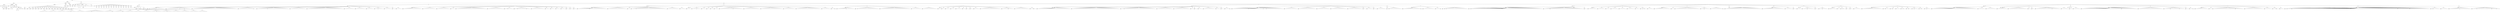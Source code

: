 graph Tree {
	"t0" [label = "TEI"];
	"t1" [label = "teiHeader"];
	"t2" [label = "fileDesc"];
	"t3" [label = "titleStmt"];
	"t4" [label = "title"];
	"t5" [label = "title"];
	"t6" [label = "author"];
	"t7" [label = "idno"];
	"t8" [label = "idno"];
	"t9" [label = "persName"];
	"t10" [label = "forename"];
	"t11" [label = "nameLink"];
	"t12" [label = "surname"];
	"t13" [label = "editor"];
	"t14" [label = "publicationStmt"];
	"t15" [label = "publisher"];
	"t16" [label = "idno"];
	"t17" [label = "idno"];
	"t18" [label = "availability"];
	"t19" [label = "licence"];
	"t20" [label = "ab"];
	"t21" [label = "ref"];
	"t22" [label = "sourceDesc"];
	"t23" [label = "bibl"];
	"t24" [label = "name"];
	"t25" [label = "idno"];
	"t26" [label = "idno"];
	"t27" [label = "availability"];
	"t28" [label = "licence"];
	"t29" [label = "ab"];
	"t30" [label = "ref"];
	"t31" [label = "bibl"];
	"t32" [label = "date"];
	"t33" [label = "date"];
	"t34" [label = "idno"];
	"t35" [label = "profileDesc"];
	"t36" [label = "particDesc"];
	"t37" [label = "listPerson"];
	"t38" [label = "person"];
	"t39" [label = "persName"];
	"t40" [label = "person"];
	"t41" [label = "persName"];
	"t42" [label = "person"];
	"t43" [label = "persName"];
	"t44" [label = "person"];
	"t45" [label = "persName"];
	"t46" [label = "person"];
	"t47" [label = "persName"];
	"t48" [label = "person"];
	"t49" [label = "persName"];
	"t50" [label = "person"];
	"t51" [label = "persName"];
	"t52" [label = "person"];
	"t53" [label = "persName"];
	"t54" [label = "person"];
	"t55" [label = "persName"];
	"t56" [label = "person"];
	"t57" [label = "persName"];
	"t58" [label = "person"];
	"t59" [label = "persName"];
	"t60" [label = "person"];
	"t61" [label = "persName"];
	"t62" [label = "person"];
	"t63" [label = "persName"];
	"t64" [label = "person"];
	"t65" [label = "persName"];
	"t66" [label = "person"];
	"t67" [label = "persName"];
	"t68" [label = "person"];
	"t69" [label = "persName"];
	"t70" [label = "person"];
	"t71" [label = "persName"];
	"t72" [label = "textClass"];
	"t73" [label = "keywords"];
	"t74" [label = "term"];
	"t75" [label = "term"];
	"t76" [label = "classCode"];
	"t77" [label = "revisionDesc"];
	"t78" [label = "listChange"];
	"t79" [label = "change"];
	"t80" [label = "text"];
	"t81" [label = "front"];
	"t82" [label = "docTitle"];
	"t83" [label = "titlePart"];
	"t84" [label = "titlePart"];
	"t85" [label = "docDate"];
	"t86" [label = "docAuthor"];
	"t87" [label = "div"];
	"t88" [label = "div"];
	"t89" [label = "div"];
	"t90" [label = "p"];
	"t91" [label = "div"];
	"t92" [label = "p"];
	"t93" [label = "performance"];
	"t94" [label = "ab"];
	"t95" [label = "div"];
	"t96" [label = "opener"];
	"t97" [label = "salute"];
	"t98" [label = "head"];
	"t99" [label = "p"];
	"t100" [label = "p"];
	"t101" [label = "p"];
	"t102" [label = "div"];
	"t103" [label = "head"];
	"t104" [label = "p"];
	"t105" [label = "castList"];
	"t106" [label = "head"];
	"t107" [label = "castItem"];
	"t108" [label = "role"];
	"t109" [label = "castItem"];
	"t110" [label = "role"];
	"t111" [label = "castItem"];
	"t112" [label = "role"];
	"t113" [label = "castItem"];
	"t114" [label = "role"];
	"t115" [label = "castItem"];
	"t116" [label = "role"];
	"t117" [label = "castItem"];
	"t118" [label = "role"];
	"t119" [label = "castItem"];
	"t120" [label = "role"];
	"t121" [label = "castItem"];
	"t122" [label = "role"];
	"t123" [label = "castItem"];
	"t124" [label = "role"];
	"t125" [label = "castItem"];
	"t126" [label = "role"];
	"t127" [label = "castItem"];
	"t128" [label = "role"];
	"t129" [label = "castItem"];
	"t130" [label = "role"];
	"t131" [label = "castItem"];
	"t132" [label = "role"];
	"t133" [label = "castItem"];
	"t134" [label = "role"];
	"t135" [label = "castItem"];
	"t136" [label = "role"];
	"t137" [label = "body"];
	"t138" [label = "div"];
	"t139" [label = "head"];
	"t140" [label = "div"];
	"t141" [label = "head"];
	"t142" [label = "sp"];
	"t143" [label = "speaker"];
	"t144" [label = "ab"];
	"t145" [label = "lg"];
	"t146" [label = "l"];
	"t147" [label = "l"];
	"t148" [label = "l"];
	"t149" [label = "l"];
	"t150" [label = "l"];
	"t151" [label = "l"];
	"t152" [label = "lg"];
	"t153" [label = "l"];
	"t154" [label = "l"];
	"t155" [label = "l"];
	"t156" [label = "l"];
	"t157" [label = "l"];
	"t158" [label = "l"];
	"t159" [label = "lg"];
	"t160" [label = "l"];
	"t161" [label = "l"];
	"t162" [label = "l"];
	"t163" [label = "l"];
	"t164" [label = "l"];
	"t165" [label = "l"];
	"t166" [label = "lg"];
	"t167" [label = "l"];
	"t168" [label = "l"];
	"t169" [label = "l"];
	"t170" [label = "note"];
	"t171" [label = "l"];
	"t172" [label = "l"];
	"t173" [label = "l"];
	"t174" [label = "lg"];
	"t175" [label = "l"];
	"t176" [label = "l"];
	"t177" [label = "l"];
	"t178" [label = "l"];
	"t179" [label = "l"];
	"t180" [label = "l"];
	"t181" [label = "sp"];
	"t182" [label = "speaker"];
	"t183" [label = "ab"];
	"t184" [label = "lg"];
	"t185" [label = "l"];
	"t186" [label = "l"];
	"t187" [label = "l"];
	"t188" [label = "l"];
	"t189" [label = "note"];
	"t190" [label = "l"];
	"t191" [label = "l"];
	"t192" [label = "l"];
	"t193" [label = "l"];
	"t194" [label = "l"];
	"t195" [label = "l"];
	"t196" [label = "l"];
	"t197" [label = "l"];
	"t198" [label = "lg"];
	"t199" [label = "l"];
	"t200" [label = "l"];
	"t201" [label = "l"];
	"t202" [label = "l"];
	"t203" [label = "l"];
	"t204" [label = "note"];
	"t205" [label = "l"];
	"t206" [label = "lg"];
	"t207" [label = "l"];
	"t208" [label = "l"];
	"t209" [label = "l"];
	"t210" [label = "l"];
	"t211" [label = "l"];
	"t212" [label = "note"];
	"t213" [label = "l"];
	"t214" [label = "lg"];
	"t215" [label = "l"];
	"t216" [label = "l"];
	"t217" [label = "l"];
	"t218" [label = "l"];
	"t219" [label = "l"];
	"t220" [label = "l"];
	"t221" [label = "lg"];
	"t222" [label = "l"];
	"t223" [label = "l"];
	"t224" [label = "l"];
	"t225" [label = "l"];
	"t226" [label = "l"];
	"t227" [label = "l"];
	"t228" [label = "lg"];
	"t229" [label = "l"];
	"t230" [label = "l"];
	"t231" [label = "l"];
	"t232" [label = "l"];
	"t233" [label = "l"];
	"t234" [label = "l"];
	"t235" [label = "lg"];
	"t236" [label = "l"];
	"t237" [label = "l"];
	"t238" [label = "l"];
	"t239" [label = "note"];
	"t240" [label = "l"];
	"t241" [label = "l"];
	"t242" [label = "l"];
	"t243" [label = "lg"];
	"t244" [label = "l"];
	"t245" [label = "l"];
	"t246" [label = "l"];
	"t247" [label = "note"];
	"t248" [label = "l"];
	"t249" [label = "l"];
	"t250" [label = "l"];
	"t251" [label = "lg"];
	"t252" [label = "l"];
	"t253" [label = "l"];
	"t254" [label = "l"];
	"t255" [label = "l"];
	"t256" [label = "l"];
	"t257" [label = "l"];
	"t258" [label = "sp"];
	"t259" [label = "speaker"];
	"t260" [label = "ab"];
	"t261" [label = "lg"];
	"t262" [label = "l"];
	"t263" [label = "l"];
	"t264" [label = "l"];
	"t265" [label = "l"];
	"t266" [label = "l"];
	"t267" [label = "l"];
	"t268" [label = "sp"];
	"t269" [label = "speaker"];
	"t270" [label = "ab"];
	"t271" [label = "lg"];
	"t272" [label = "l"];
	"t273" [label = "l"];
	"t274" [label = "l"];
	"t275" [label = "l"];
	"t276" [label = "l"];
	"t277" [label = "l"];
	"t278" [label = "lg"];
	"t279" [label = "l"];
	"t280" [label = "l"];
	"t281" [label = "l"];
	"t282" [label = "l"];
	"t283" [label = "l"];
	"t284" [label = "l"];
	"t285" [label = "div"];
	"t286" [label = "head"];
	"t287" [label = "div"];
	"t288" [label = "head"];
	"t289" [label = "sp"];
	"t290" [label = "speaker"];
	"t291" [label = "note"];
	"t292" [label = "l"];
	"t293" [label = "l"];
	"t294" [label = "l"];
	"t295" [label = "l"];
	"t296" [label = "l"];
	"t297" [label = "l"];
	"t298" [label = "l"];
	"t299" [label = "l"];
	"t300" [label = "l"];
	"t301" [label = "l"];
	"t302" [label = "sp"];
	"t303" [label = "speaker"];
	"t304" [label = "l"];
	"t305" [label = "l"];
	"t306" [label = "l"];
	"t307" [label = "l"];
	"t308" [label = "l"];
	"t309" [label = "l"];
	"t310" [label = "l"];
	"t311" [label = "l"];
	"t312" [label = "note"];
	"t313" [label = "l"];
	"t314" [label = "l"];
	"t315" [label = "note"];
	"t316" [label = "l"];
	"t317" [label = "l"];
	"t318" [label = "l"];
	"t319" [label = "l"];
	"t320" [label = "sp"];
	"t321" [label = "speaker"];
	"t322" [label = "l"];
	"t323" [label = "l"];
	"t324" [label = "l"];
	"t325" [label = "l"];
	"t326" [label = "l"];
	"t327" [label = "l"];
	"t328" [label = "l"];
	"t329" [label = "l"];
	"t330" [label = "l"];
	"t331" [label = "l"];
	"t332" [label = "l"];
	"t333" [label = "l"];
	"t334" [label = "l"];
	"t335" [label = "l"];
	"t336" [label = "l"];
	"t337" [label = "l"];
	"t338" [label = "l"];
	"t339" [label = "l"];
	"t340" [label = "l"];
	"t341" [label = "l"];
	"t342" [label = "l"];
	"t343" [label = "l"];
	"t344" [label = "l"];
	"t345" [label = "l"];
	"t346" [label = "l"];
	"t347" [label = "l"];
	"t348" [label = "l"];
	"t349" [label = "l"];
	"t350" [label = "l"];
	"t351" [label = "l"];
	"t352" [label = "sp"];
	"t353" [label = "speaker"];
	"t354" [label = "l"];
	"t355" [label = "l"];
	"t356" [label = "l"];
	"t357" [label = "l"];
	"t358" [label = "l"];
	"t359" [label = "l"];
	"t360" [label = "l"];
	"t361" [label = "l"];
	"t362" [label = "l"];
	"t363" [label = "note"];
	"t364" [label = "l"];
	"t365" [label = "sp"];
	"t366" [label = "speaker"];
	"t367" [label = "l"];
	"t368" [label = "l"];
	"t369" [label = "l"];
	"t370" [label = "l"];
	"t371" [label = "l"];
	"t372" [label = "l"];
	"t373" [label = "note"];
	"t374" [label = "l"];
	"t375" [label = "l"];
	"t376" [label = "l"];
	"t377" [label = "l"];
	"t378" [label = "l"];
	"t379" [label = "l"];
	"t380" [label = "l"];
	"t381" [label = "l"];
	"t382" [label = "l"];
	"t383" [label = "l"];
	"t384" [label = "l"];
	"t385" [label = "l"];
	"t386" [label = "l"];
	"t387" [label = "l"];
	"t388" [label = "sp"];
	"t389" [label = "speaker"];
	"t390" [label = "l"];
	"t391" [label = "l"];
	"t392" [label = "l"];
	"t393" [label = "l"];
	"t394" [label = "l"];
	"t395" [label = "l"];
	"t396" [label = "l"];
	"t397" [label = "l"];
	"t398" [label = "l"];
	"t399" [label = "l"];
	"t400" [label = "sp"];
	"t401" [label = "speaker"];
	"t402" [label = "l"];
	"t403" [label = "l"];
	"t404" [label = "l"];
	"t405" [label = "l"];
	"t406" [label = "l"];
	"t407" [label = "l"];
	"t408" [label = "l"];
	"t409" [label = "l"];
	"t410" [label = "l"];
	"t411" [label = "l"];
	"t412" [label = "l"];
	"t413" [label = "l"];
	"t414" [label = "l"];
	"t415" [label = "l"];
	"t416" [label = "l"];
	"t417" [label = "l"];
	"t418" [label = "l"];
	"t419" [label = "l"];
	"t420" [label = "l"];
	"t421" [label = "l"];
	"t422" [label = "l"];
	"t423" [label = "l"];
	"t424" [label = "l"];
	"t425" [label = "l"];
	"t426" [label = "sp"];
	"t427" [label = "speaker"];
	"t428" [label = "l"];
	"t429" [label = "l"];
	"t430" [label = "l"];
	"t431" [label = "l"];
	"t432" [label = "l"];
	"t433" [label = "l"];
	"t434" [label = "sp"];
	"t435" [label = "speaker"];
	"t436" [label = "l"];
	"t437" [label = "l"];
	"t438" [label = "l"];
	"t439" [label = "l"];
	"t440" [label = "l"];
	"t441" [label = "l"];
	"t442" [label = "sp"];
	"t443" [label = "speaker"];
	"t444" [label = "l"];
	"t445" [label = "l"];
	"t446" [label = "l"];
	"t447" [label = "l"];
	"t448" [label = "sp"];
	"t449" [label = "speaker"];
	"t450" [label = "l"];
	"t451" [label = "note"];
	"t452" [label = "l"];
	"t453" [label = "l"];
	"t454" [label = "l"];
	"t455" [label = "sp"];
	"t456" [label = "speaker"];
	"t457" [label = "l"];
	"t458" [label = "l"];
	"t459" [label = "l"];
	"t460" [label = "l"];
	"t461" [label = "sp"];
	"t462" [label = "speaker"];
	"t463" [label = "l"];
	"t464" [label = "sp"];
	"t465" [label = "speaker"];
	"t466" [label = "l"];
	"t467" [label = "l"];
	"t468" [label = "l"];
	"t469" [label = "div"];
	"t470" [label = "head"];
	"t471" [label = "sp"];
	"t472" [label = "speaker"];
	"t473" [label = "l"];
	"t474" [label = "l"];
	"t475" [label = "l"];
	"t476" [label = "l"];
	"t477" [label = "l"];
	"t478" [label = "l"];
	"t479" [label = "l"];
	"t480" [label = "l"];
	"t481" [label = "l"];
	"t482" [label = "l"];
	"t483" [label = "l"];
	"t484" [label = "l"];
	"t485" [label = "sp"];
	"t486" [label = "speaker"];
	"t487" [label = "l"];
	"t488" [label = "l"];
	"t489" [label = "l"];
	"t490" [label = "l"];
	"t491" [label = "l"];
	"t492" [label = "l"];
	"t493" [label = "l"];
	"t494" [label = "l"];
	"t495" [label = "sp"];
	"t496" [label = "speaker"];
	"t497" [label = "l"];
	"t498" [label = "l"];
	"t499" [label = "l"];
	"t500" [label = "l"];
	"t501" [label = "l"];
	"t502" [label = "l"];
	"t503" [label = "l"];
	"t504" [label = "l"];
	"t505" [label = "sp"];
	"t506" [label = "speaker"];
	"t507" [label = "l"];
	"t508" [label = "l"];
	"t509" [label = "sp"];
	"t510" [label = "speaker"];
	"t511" [label = "l"];
	"t512" [label = "l"];
	"t513" [label = "l"];
	"t514" [label = "l"];
	"t515" [label = "l"];
	"t516" [label = "l"];
	"t517" [label = "l"];
	"t518" [label = "l"];
	"t519" [label = "l"];
	"t520" [label = "l"];
	"t521" [label = "l"];
	"t522" [label = "l"];
	"t523" [label = "l"];
	"t524" [label = "l"];
	"t525" [label = "l"];
	"t526" [label = "l"];
	"t527" [label = "l"];
	"t528" [label = "l"];
	"t529" [label = "l"];
	"t530" [label = "l"];
	"t531" [label = "sp"];
	"t532" [label = "speaker"];
	"t533" [label = "l"];
	"t534" [label = "l"];
	"t535" [label = "l"];
	"t536" [label = "l"];
	"t537" [label = "l"];
	"t538" [label = "l"];
	"t539" [label = "l"];
	"t540" [label = "l"];
	"t541" [label = "l"];
	"t542" [label = "l"];
	"t543" [label = "sp"];
	"t544" [label = "speaker"];
	"t545" [label = "l"];
	"t546" [label = "note"];
	"t547" [label = "l"];
	"t548" [label = "l"];
	"t549" [label = "l"];
	"t550" [label = "sp"];
	"t551" [label = "speaker"];
	"t552" [label = "l"];
	"t553" [label = "note"];
	"t554" [label = "l"];
	"t555" [label = "l"];
	"t556" [label = "l"];
	"t557" [label = "l"];
	"t558" [label = "l"];
	"t559" [label = "note"];
	"t560" [label = "l"];
	"t561" [label = "l"];
	"t562" [label = "sp"];
	"t563" [label = "speaker"];
	"t564" [label = "l"];
	"t565" [label = "l"];
	"t566" [label = "l"];
	"t567" [label = "l"];
	"t568" [label = "l"];
	"t569" [label = "l"];
	"t570" [label = "l"];
	"t571" [label = "l"];
	"t572" [label = "sp"];
	"t573" [label = "speaker"];
	"t574" [label = "l"];
	"t575" [label = "l"];
	"t576" [label = "sp"];
	"t577" [label = "speaker"];
	"t578" [label = "l"];
	"t579" [label = "l"];
	"t580" [label = "sp"];
	"t581" [label = "speaker"];
	"t582" [label = "l"];
	"t583" [label = "l"];
	"t584" [label = "sp"];
	"t585" [label = "speaker"];
	"t586" [label = "l"];
	"t587" [label = "l"];
	"t588" [label = "sp"];
	"t589" [label = "speaker"];
	"t590" [label = "l"];
	"t591" [label = "sp"];
	"t592" [label = "speaker"];
	"t593" [label = "l"];
	"t594" [label = "sp"];
	"t595" [label = "speaker"];
	"t596" [label = "l"];
	"t597" [label = "div"];
	"t598" [label = "head"];
	"t599" [label = "div"];
	"t600" [label = "head"];
	"t601" [label = "sp"];
	"t602" [label = "speaker"];
	"t603" [label = "l"];
	"t604" [label = "l"];
	"t605" [label = "l"];
	"t606" [label = "l"];
	"t607" [label = "l"];
	"t608" [label = "l"];
	"t609" [label = "l"];
	"t610" [label = "note"];
	"t611" [label = "l"];
	"t612" [label = "l"];
	"t613" [label = "l"];
	"t614" [label = "l"];
	"t615" [label = "l"];
	"t616" [label = "l"];
	"t617" [label = "l"];
	"t618" [label = "l"];
	"t619" [label = "l"];
	"t620" [label = "l"];
	"t621" [label = "l"];
	"t622" [label = "sp"];
	"t623" [label = "speaker"];
	"t624" [label = "l"];
	"t625" [label = "l"];
	"t626" [label = "l"];
	"t627" [label = "l"];
	"t628" [label = "l"];
	"t629" [label = "l"];
	"t630" [label = "l"];
	"t631" [label = "l"];
	"t632" [label = "l"];
	"t633" [label = "l"];
	"t634" [label = "l"];
	"t635" [label = "l"];
	"t636" [label = "sp"];
	"t637" [label = "speaker"];
	"t638" [label = "l"];
	"t639" [label = "sp"];
	"t640" [label = "speaker"];
	"t641" [label = "l"];
	"t642" [label = "l"];
	"t643" [label = "note"];
	"t644" [label = "l"];
	"t645" [label = "l"];
	"t646" [label = "l"];
	"t647" [label = "l"];
	"t648" [label = "l"];
	"t649" [label = "l"];
	"t650" [label = "l"];
	"t651" [label = "l"];
	"t652" [label = "l"];
	"t653" [label = "l"];
	"t654" [label = "l"];
	"t655" [label = "l"];
	"t656" [label = "l"];
	"t657" [label = "l"];
	"t658" [label = "l"];
	"t659" [label = "l"];
	"t660" [label = "l"];
	"t661" [label = "l"];
	"t662" [label = "l"];
	"t663" [label = "l"];
	"t664" [label = "sp"];
	"t665" [label = "speaker"];
	"t666" [label = "l"];
	"t667" [label = "l"];
	"t668" [label = "l"];
	"t669" [label = "l"];
	"t670" [label = "l"];
	"t671" [label = "l"];
	"t672" [label = "l"];
	"t673" [label = "sp"];
	"t674" [label = "speaker"];
	"t675" [label = "l"];
	"t676" [label = "l"];
	"t677" [label = "l"];
	"t678" [label = "div"];
	"t679" [label = "head"];
	"t680" [label = "sp"];
	"t681" [label = "speaker"];
	"t682" [label = "l"];
	"t683" [label = "l"];
	"t684" [label = "sp"];
	"t685" [label = "speaker"];
	"t686" [label = "l"];
	"t687" [label = "l"];
	"t688" [label = "note"];
	"t689" [label = "l"];
	"t690" [label = "l"];
	"t691" [label = "sp"];
	"t692" [label = "speaker"];
	"t693" [label = "l"];
	"t694" [label = "l"];
	"t695" [label = "sp"];
	"t696" [label = "speaker"];
	"t697" [label = "l"];
	"t698" [label = "sp"];
	"t699" [label = "speaker"];
	"t700" [label = "l"];
	"t701" [label = "sp"];
	"t702" [label = "speaker"];
	"t703" [label = "l"];
	"t704" [label = "l"];
	"t705" [label = "sp"];
	"t706" [label = "speaker"];
	"t707" [label = "l"];
	"t708" [label = "l"];
	"t709" [label = "l"];
	"t710" [label = "l"];
	"t711" [label = "l"];
	"t712" [label = "l"];
	"t713" [label = "l"];
	"t714" [label = "l"];
	"t715" [label = "note"];
	"t716" [label = "l"];
	"t717" [label = "l"];
	"t718" [label = "l"];
	"t719" [label = "l"];
	"t720" [label = "l"];
	"t721" [label = "l"];
	"t722" [label = "sp"];
	"t723" [label = "speaker"];
	"t724" [label = "l"];
	"t725" [label = "l"];
	"t726" [label = "l"];
	"t727" [label = "l"];
	"t728" [label = "l"];
	"t729" [label = "l"];
	"t730" [label = "l"];
	"t731" [label = "l"];
	"t732" [label = "l"];
	"t733" [label = "l"];
	"t734" [label = "sp"];
	"t735" [label = "speaker"];
	"t736" [label = "l"];
	"t737" [label = "l"];
	"t738" [label = "l"];
	"t739" [label = "l"];
	"t740" [label = "l"];
	"t741" [label = "l"];
	"t742" [label = "l"];
	"t743" [label = "l"];
	"t744" [label = "l"];
	"t745" [label = "l"];
	"t746" [label = "l"];
	"t747" [label = "l"];
	"t748" [label = "l"];
	"t749" [label = "l"];
	"t750" [label = "sp"];
	"t751" [label = "speaker"];
	"t752" [label = "l"];
	"t753" [label = "l"];
	"t754" [label = "l"];
	"t755" [label = "l"];
	"t756" [label = "l"];
	"t757" [label = "l"];
	"t758" [label = "l"];
	"t759" [label = "sp"];
	"t760" [label = "speaker"];
	"t761" [label = "l"];
	"t762" [label = "l"];
	"t763" [label = "l"];
	"t764" [label = "l"];
	"t765" [label = "l"];
	"t766" [label = "l"];
	"t767" [label = "l"];
	"t768" [label = "l"];
	"t769" [label = "l"];
	"t770" [label = "l"];
	"t771" [label = "l"];
	"t772" [label = "l"];
	"t773" [label = "l"];
	"t774" [label = "l"];
	"t775" [label = "l"];
	"t776" [label = "l"];
	"t777" [label = "sp"];
	"t778" [label = "speaker"];
	"t779" [label = "l"];
	"t780" [label = "l"];
	"t781" [label = "l"];
	"t782" [label = "l"];
	"t783" [label = "l"];
	"t784" [label = "sp"];
	"t785" [label = "speaker"];
	"t786" [label = "l"];
	"t787" [label = "stage"];
	"t788" [label = "div"];
	"t789" [label = "head"];
	"t790" [label = "sp"];
	"t791" [label = "speaker"];
	"t792" [label = "l"];
	"t793" [label = "l"];
	"t794" [label = "l"];
	"t795" [label = "l"];
	"t796" [label = "l"];
	"t797" [label = "note"];
	"t798" [label = "l"];
	"t799" [label = "l"];
	"t800" [label = "l"];
	"t801" [label = "l"];
	"t802" [label = "l"];
	"t803" [label = "sp"];
	"t804" [label = "speaker"];
	"t805" [label = "note"];
	"t806" [label = "l"];
	"t807" [label = "l"];
	"t808" [label = "l"];
	"t809" [label = "l"];
	"t810" [label = "l"];
	"t811" [label = "l"];
	"t812" [label = "l"];
	"t813" [label = "l"];
	"t814" [label = "l"];
	"t815" [label = "l"];
	"t816" [label = "l"];
	"t817" [label = "l"];
	"t818" [label = "l"];
	"t819" [label = "l"];
	"t820" [label = "sp"];
	"t821" [label = "speaker"];
	"t822" [label = "l"];
	"t823" [label = "l"];
	"t824" [label = "l"];
	"t825" [label = "l"];
	"t826" [label = "l"];
	"t827" [label = "l"];
	"t828" [label = "l"];
	"t829" [label = "l"];
	"t830" [label = "l"];
	"t831" [label = "l"];
	"t832" [label = "l"];
	"t833" [label = "l"];
	"t834" [label = "l"];
	"t835" [label = "l"];
	"t836" [label = "l"];
	"t837" [label = "l"];
	"t838" [label = "l"];
	"t839" [label = "l"];
	"t840" [label = "l"];
	"t841" [label = "l"];
	"t842" [label = "sp"];
	"t843" [label = "speaker"];
	"t844" [label = "l"];
	"t845" [label = "l"];
	"t846" [label = "l"];
	"t847" [label = "l"];
	"t848" [label = "l"];
	"t849" [label = "l"];
	"t850" [label = "sp"];
	"t851" [label = "speaker"];
	"t852" [label = "l"];
	"t853" [label = "l"];
	"t854" [label = "l"];
	"t855" [label = "l"];
	"t856" [label = "l"];
	"t857" [label = "l"];
	"t858" [label = "l"];
	"t859" [label = "l"];
	"t860" [label = "l"];
	"t861" [label = "div"];
	"t862" [label = "head"];
	"t863" [label = "sp"];
	"t864" [label = "speaker"];
	"t865" [label = "l"];
	"t866" [label = "sp"];
	"t867" [label = "speaker"];
	"t868" [label = "l"];
	"t869" [label = "sp"];
	"t870" [label = "speaker"];
	"t871" [label = "l"];
	"t872" [label = "l"];
	"t873" [label = "sp"];
	"t874" [label = "speaker"];
	"t875" [label = "l"];
	"t876" [label = "l"];
	"t877" [label = "sp"];
	"t878" [label = "speaker"];
	"t879" [label = "l"];
	"t880" [label = "l"];
	"t881" [label = "l"];
	"t882" [label = "sp"];
	"t883" [label = "speaker"];
	"t884" [label = "l"];
	"t885" [label = "sp"];
	"t886" [label = "speaker"];
	"t887" [label = "l"];
	"t888" [label = "sp"];
	"t889" [label = "speaker"];
	"t890" [label = "l"];
	"t891" [label = "sp"];
	"t892" [label = "speaker"];
	"t893" [label = "l"];
	"t894" [label = "l"];
	"t895" [label = "l"];
	"t896" [label = "sp"];
	"t897" [label = "speaker"];
	"t898" [label = "l"];
	"t899" [label = "l"];
	"t900" [label = "l"];
	"t901" [label = "l"];
	"t902" [label = "l"];
	"t903" [label = "l"];
	"t904" [label = "l"];
	"t905" [label = "l"];
	"t906" [label = "l"];
	"t907" [label = "l"];
	"t908" [label = "l"];
	"t909" [label = "l"];
	"t910" [label = "l"];
	"t911" [label = "sp"];
	"t912" [label = "speaker"];
	"t913" [label = "l"];
	"t914" [label = "l"];
	"t915" [label = "l"];
	"t916" [label = "stage"];
	"t917" [label = "l"];
	"t918" [label = "l"];
	"t919" [label = "l"];
	"t920" [label = "sp"];
	"t921" [label = "speaker"];
	"t922" [label = "l"];
	"t923" [label = "l"];
	"t924" [label = "l"];
	"t925" [label = "l"];
	"t926" [label = "l"];
	"t927" [label = "l"];
	"t928" [label = "l"];
	"t929" [label = "l"];
	"t930" [label = "l"];
	"t931" [label = "sp"];
	"t932" [label = "speaker"];
	"t933" [label = "l"];
	"t934" [label = "stage"];
	"t935" [label = "l"];
	"t936" [label = "div"];
	"t937" [label = "head"];
	"t938" [label = "div"];
	"t939" [label = "head"];
	"t940" [label = "stage"];
	"t941" [label = "sp"];
	"t942" [label = "speaker"];
	"t943" [label = "l"];
	"t944" [label = "l"];
	"t945" [label = "l"];
	"t946" [label = "l"];
	"t947" [label = "l"];
	"t948" [label = "l"];
	"t949" [label = "l"];
	"t950" [label = "l"];
	"t951" [label = "l"];
	"t952" [label = "l"];
	"t953" [label = "l"];
	"t954" [label = "l"];
	"t955" [label = "l"];
	"t956" [label = "l"];
	"t957" [label = "l"];
	"t958" [label = "l"];
	"t959" [label = "l"];
	"t960" [label = "l"];
	"t961" [label = "l"];
	"t962" [label = "l"];
	"t963" [label = "l"];
	"t964" [label = "l"];
	"t965" [label = "sp"];
	"t966" [label = "speaker"];
	"t967" [label = "l"];
	"t968" [label = "l"];
	"t969" [label = "l"];
	"t970" [label = "l"];
	"t971" [label = "l"];
	"t972" [label = "l"];
	"t973" [label = "l"];
	"t974" [label = "l"];
	"t975" [label = "l"];
	"t976" [label = "l"];
	"t977" [label = "l"];
	"t978" [label = "l"];
	"t979" [label = "l"];
	"t980" [label = "l"];
	"t981" [label = "l"];
	"t982" [label = "l"];
	"t983" [label = "l"];
	"t984" [label = "l"];
	"t985" [label = "l"];
	"t986" [label = "l"];
	"t987" [label = "l"];
	"t988" [label = "l"];
	"t989" [label = "l"];
	"t990" [label = "l"];
	"t991" [label = "l"];
	"t992" [label = "l"];
	"t993" [label = "l"];
	"t994" [label = "l"];
	"t995" [label = "l"];
	"t996" [label = "l"];
	"t997" [label = "l"];
	"t998" [label = "l"];
	"t999" [label = "sp"];
	"t1000" [label = "speaker"];
	"t1001" [label = "l"];
	"t1002" [label = "note"];
	"t1003" [label = "l"];
	"t1004" [label = "l"];
	"t1005" [label = "l"];
	"t1006" [label = "l"];
	"t1007" [label = "l"];
	"t1008" [label = "l"];
	"t1009" [label = "l"];
	"t1010" [label = "l"];
	"t1011" [label = "l"];
	"t1012" [label = "l"];
	"t1013" [label = "l"];
	"t1014" [label = "l"];
	"t1015" [label = "l"];
	"t1016" [label = "l"];
	"t1017" [label = "l"];
	"t1018" [label = "l"];
	"t1019" [label = "l"];
	"t1020" [label = "l"];
	"t1021" [label = "l"];
	"t1022" [label = "l"];
	"t1023" [label = "l"];
	"t1024" [label = "sp"];
	"t1025" [label = "speaker"];
	"t1026" [label = "l"];
	"t1027" [label = "l"];
	"t1028" [label = "l"];
	"t1029" [label = "l"];
	"t1030" [label = "l"];
	"t1031" [label = "l"];
	"t1032" [label = "l"];
	"t1033" [label = "l"];
	"t1034" [label = "l"];
	"t1035" [label = "l"];
	"t1036" [label = "sp"];
	"t1037" [label = "speaker"];
	"t1038" [label = "l"];
	"t1039" [label = "l"];
	"t1040" [label = "l"];
	"t1041" [label = "l"];
	"t1042" [label = "l"];
	"t1043" [label = "l"];
	"t1044" [label = "l"];
	"t1045" [label = "l"];
	"t1046" [label = "l"];
	"t1047" [label = "l"];
	"t1048" [label = "sp"];
	"t1049" [label = "speaker"];
	"t1050" [label = "l"];
	"t1051" [label = "sp"];
	"t1052" [label = "speaker"];
	"t1053" [label = "l"];
	"t1054" [label = "sp"];
	"t1055" [label = "speaker"];
	"t1056" [label = "l"];
	"t1057" [label = "l"];
	"t1058" [label = "sp"];
	"t1059" [label = "speaker"];
	"t1060" [label = "l"];
	"t1061" [label = "l"];
	"t1062" [label = "l"];
	"t1063" [label = "l"];
	"t1064" [label = "l"];
	"t1065" [label = "l"];
	"t1066" [label = "l"];
	"t1067" [label = "sp"];
	"t1068" [label = "speaker"];
	"t1069" [label = "l"];
	"t1070" [label = "l"];
	"t1071" [label = "sp"];
	"t1072" [label = "speaker"];
	"t1073" [label = "l"];
	"t1074" [label = "sp"];
	"t1075" [label = "speaker"];
	"t1076" [label = "l"];
	"t1077" [label = "l"];
	"t1078" [label = "stage"];
	"t1079" [label = "div"];
	"t1080" [label = "head"];
	"t1081" [label = "sp"];
	"t1082" [label = "speaker"];
	"t1083" [label = "l"];
	"t1084" [label = "l"];
	"t1085" [label = "l"];
	"t1086" [label = "l"];
	"t1087" [label = "l"];
	"t1088" [label = "l"];
	"t1089" [label = "l"];
	"t1090" [label = "l"];
	"t1091" [label = "l"];
	"t1092" [label = "l"];
	"t1093" [label = "note"];
	"t1094" [label = "l"];
	"t1095" [label = "l"];
	"t1096" [label = "l"];
	"t1097" [label = "l"];
	"t1098" [label = "l"];
	"t1099" [label = "l"];
	"t1100" [label = "l"];
	"t1101" [label = "l"];
	"t1102" [label = "l"];
	"t1103" [label = "note"];
	"t1104" [label = "l"];
	"t1105" [label = "note"];
	"t1106" [label = "l"];
	"t1107" [label = "l"];
	"t1108" [label = "l"];
	"t1109" [label = "l"];
	"t1110" [label = "l"];
	"t1111" [label = "l"];
	"t1112" [label = "l"];
	"t1113" [label = "l"];
	"t1114" [label = "l"];
	"t1115" [label = "l"];
	"t1116" [label = "l"];
	"t1117" [label = "sp"];
	"t1118" [label = "speaker"];
	"t1119" [label = "l"];
	"t1120" [label = "l"];
	"t1121" [label = "l"];
	"t1122" [label = "l"];
	"t1123" [label = "l"];
	"t1124" [label = "l"];
	"t1125" [label = "l"];
	"t1126" [label = "l"];
	"t1127" [label = "sp"];
	"t1128" [label = "speaker"];
	"t1129" [label = "l"];
	"t1130" [label = "l"];
	"t1131" [label = "l"];
	"t1132" [label = "l"];
	"t1133" [label = "l"];
	"t1134" [label = "l"];
	"t1135" [label = "l"];
	"t1136" [label = "l"];
	"t1137" [label = "l"];
	"t1138" [label = "l"];
	"t1139" [label = "l"];
	"t1140" [label = "sp"];
	"t1141" [label = "speaker"];
	"t1142" [label = "l"];
	"t1143" [label = "l"];
	"t1144" [label = "l"];
	"t1145" [label = "l"];
	"t1146" [label = "l"];
	"t1147" [label = "l"];
	"t1148" [label = "l"];
	"t1149" [label = "l"];
	"t1150" [label = "sp"];
	"t1151" [label = "speaker"];
	"t1152" [label = "l"];
	"t1153" [label = "l"];
	"t1154" [label = "l"];
	"t1155" [label = "l"];
	"t1156" [label = "l"];
	"t1157" [label = "l"];
	"t1158" [label = "l"];
	"t1159" [label = "l"];
	"t1160" [label = "l"];
	"t1161" [label = "l"];
	"t1162" [label = "sp"];
	"t1163" [label = "speaker"];
	"t1164" [label = "l"];
	"t1165" [label = "l"];
	"t1166" [label = "l"];
	"t1167" [label = "l"];
	"t1168" [label = "l"];
	"t1169" [label = "l"];
	"t1170" [label = "l"];
	"t1171" [label = "l"];
	"t1172" [label = "l"];
	"t1173" [label = "sp"];
	"t1174" [label = "speaker"];
	"t1175" [label = "l"];
	"t1176" [label = "sp"];
	"t1177" [label = "speaker"];
	"t1178" [label = "l"];
	"t1179" [label = "l"];
	"t1180" [label = "l"];
	"t1181" [label = "sp"];
	"t1182" [label = "speaker"];
	"t1183" [label = "l"];
	"t1184" [label = "sp"];
	"t1185" [label = "speaker"];
	"t1186" [label = "l"];
	"t1187" [label = "l"];
	"t1188" [label = "l"];
	"t1189" [label = "l"];
	"t1190" [label = "l"];
	"t1191" [label = "div"];
	"t1192" [label = "head"];
	"t1193" [label = "sp"];
	"t1194" [label = "speaker"];
	"t1195" [label = "stage"];
	"t1196" [label = "l"];
	"t1197" [label = "l"];
	"t1198" [label = "l"];
	"t1199" [label = "l"];
	"t1200" [label = "l"];
	"t1201" [label = "l"];
	"t1202" [label = "l"];
	"t1203" [label = "l"];
	"t1204" [label = "div"];
	"t1205" [label = "head"];
	"t1206" [label = "sp"];
	"t1207" [label = "speaker"];
	"t1208" [label = "l"];
	"t1209" [label = "l"];
	"t1210" [label = "l"];
	"t1211" [label = "l"];
	"t1212" [label = "l"];
	"t1213" [label = "l"];
	"t1214" [label = "l"];
	"t1215" [label = "l"];
	"t1216" [label = "l"];
	"t1217" [label = "l"];
	"t1218" [label = "l"];
	"t1219" [label = "stage"];
	"t1220" [label = "sp"];
	"t1221" [label = "speaker"];
	"t1222" [label = "l"];
	"t1223" [label = "l"];
	"t1224" [label = "l"];
	"t1225" [label = "l"];
	"t1226" [label = "l"];
	"t1227" [label = "l"];
	"t1228" [label = "l"];
	"t1229" [label = "sp"];
	"t1230" [label = "speaker"];
	"t1231" [label = "l"];
	"t1232" [label = "l"];
	"t1233" [label = "stage"];
	"t1234" [label = "sp"];
	"t1235" [label = "speaker"];
	"t1236" [label = "stage"];
	"t1237" [label = "note"];
	"t1238" [label = "l"];
	"t1239" [label = "l"];
	"t1240" [label = "l"];
	"t1241" [label = "l"];
	"t1242" [label = "l"];
	"t1243" [label = "l"];
	"t1244" [label = "l"];
	"t1245" [label = "l"];
	"t1246" [label = "l"];
	"t1247" [label = "l"];
	"t1248" [label = "l"];
	"t1249" [label = "l"];
	"t1250" [label = "l"];
	"t1251" [label = "l"];
	"t1252" [label = "div"];
	"t1253" [label = "head"];
	"t1254" [label = "div"];
	"t1255" [label = "head"];
	"t1256" [label = "sp"];
	"t1257" [label = "speaker"];
	"t1258" [label = "stage"];
	"t1259" [label = "l"];
	"t1260" [label = "l"];
	"t1261" [label = "l"];
	"t1262" [label = "l"];
	"t1263" [label = "l"];
	"t1264" [label = "l"];
	"t1265" [label = "l"];
	"t1266" [label = "l"];
	"t1267" [label = "l"];
	"t1268" [label = "l"];
	"t1269" [label = "l"];
	"t1270" [label = "l"];
	"t1271" [label = "l"];
	"t1272" [label = "l"];
	"t1273" [label = "l"];
	"t1274" [label = "l"];
	"t1275" [label = "l"];
	"t1276" [label = "l"];
	"t1277" [label = "l"];
	"t1278" [label = "l"];
	"t1279" [label = "stage"];
	"t1280" [label = "l"];
	"t1281" [label = "l"];
	"t1282" [label = "l"];
	"t1283" [label = "l"];
	"t1284" [label = "l"];
	"t1285" [label = "l"];
	"t1286" [label = "l"];
	"t1287" [label = "l"];
	"t1288" [label = "l"];
	"t1289" [label = "l"];
	"t1290" [label = "l"];
	"t1291" [label = "l"];
	"t1292" [label = "l"];
	"t1293" [label = "l"];
	"t1294" [label = "l"];
	"t1295" [label = "l"];
	"t1296" [label = "l"];
	"t1297" [label = "l"];
	"t1298" [label = "l"];
	"t1299" [label = "l"];
	"t1300" [label = "l"];
	"t1301" [label = "l"];
	"t1302" [label = "l"];
	"t1303" [label = "l"];
	"t1304" [label = "l"];
	"t1305" [label = "l"];
	"t1306" [label = "l"];
	"t1307" [label = "sp"];
	"t1308" [label = "speaker"];
	"t1309" [label = "l"];
	"t1310" [label = "l"];
	"t1311" [label = "l"];
	"t1312" [label = "stage"];
	"t1313" [label = "l"];
	"t1314" [label = "l"];
	"t1315" [label = "l"];
	"t1316" [label = "l"];
	"t1317" [label = "l"];
	"t1318" [label = "l"];
	"t1319" [label = "l"];
	"t1320" [label = "l"];
	"t1321" [label = "l"];
	"t1322" [label = "l"];
	"t1323" [label = "l"];
	"t1324" [label = "l"];
	"t1325" [label = "l"];
	"t1326" [label = "l"];
	"t1327" [label = "l"];
	"t1328" [label = "l"];
	"t1329" [label = "l"];
	"t1330" [label = "l"];
	"t1331" [label = "l"];
	"t1332" [label = "l"];
	"t1333" [label = "l"];
	"t1334" [label = "l"];
	"t1335" [label = "stage"];
	"t1336" [label = "sp"];
	"t1337" [label = "speaker"];
	"t1338" [label = "l"];
	"t1339" [label = "div"];
	"t1340" [label = "head"];
	"t1341" [label = "sp"];
	"t1342" [label = "speaker"];
	"t1343" [label = "l"];
	"t1344" [label = "l"];
	"t1345" [label = "l"];
	"t1346" [label = "l"];
	"t1347" [label = "l"];
	"t1348" [label = "sp"];
	"t1349" [label = "speaker"];
	"t1350" [label = "l"];
	"t1351" [label = "l"];
	"t1352" [label = "l"];
	"t1353" [label = "l"];
	"t1354" [label = "sp"];
	"t1355" [label = "speaker"];
	"t1356" [label = "l"];
	"t1357" [label = "l"];
	"t1358" [label = "sp"];
	"t1359" [label = "speaker"];
	"t1360" [label = "l"];
	"t1361" [label = "l"];
	"t1362" [label = "l"];
	"t1363" [label = "l"];
	"t1364" [label = "sp"];
	"t1365" [label = "speaker"];
	"t1366" [label = "l"];
	"t1367" [label = "l"];
	"t1368" [label = "l"];
	"t1369" [label = "l"];
	"t1370" [label = "sp"];
	"t1371" [label = "speaker"];
	"t1372" [label = "l"];
	"t1373" [label = "l"];
	"t1374" [label = "l"];
	"t1375" [label = "l"];
	"t1376" [label = "sp"];
	"t1377" [label = "speaker"];
	"t1378" [label = "l"];
	"t1379" [label = "l"];
	"t1380" [label = "sp"];
	"t1381" [label = "speaker"];
	"t1382" [label = "note"];
	"t1383" [label = "note"];
	"t1384" [label = "l"];
	"t1385" [label = "sp"];
	"t1386" [label = "speaker"];
	"t1387" [label = "l"];
	"t1388" [label = "l"];
	"t1389" [label = "l"];
	"t1390" [label = "div"];
	"t1391" [label = "head"];
	"t1392" [label = "sp"];
	"t1393" [label = "speaker"];
	"t1394" [label = "l"];
	"t1395" [label = "l"];
	"t1396" [label = "l"];
	"t1397" [label = "l"];
	"t1398" [label = "l"];
	"t1399" [label = "l"];
	"t1400" [label = "l"];
	"t1401" [label = "l"];
	"t1402" [label = "l"];
	"t1403" [label = "l"];
	"t1404" [label = "sp"];
	"t1405" [label = "speaker"];
	"t1406" [label = "l"];
	"t1407" [label = "sp"];
	"t1408" [label = "speaker"];
	"t1409" [label = "l"];
	"t1410" [label = "l"];
	"t1411" [label = "l"];
	"t1412" [label = "l"];
	"t1413" [label = "l"];
	"t1414" [label = "l"];
	"t1415" [label = "l"];
	"t1416" [label = "l"];
	"t1417" [label = "l"];
	"t1418" [label = "l"];
	"t1419" [label = "l"];
	"t1420" [label = "l"];
	"t1421" [label = "l"];
	"t1422" [label = "l"];
	"t1423" [label = "l"];
	"t1424" [label = "l"];
	"t1425" [label = "sp"];
	"t1426" [label = "speaker"];
	"t1427" [label = "l"];
	"t1428" [label = "stage"];
	"t1429" [label = "l"];
	"t1430" [label = "l"];
	"t1431" [label = "l"];
	"t1432" [label = "sp"];
	"t1433" [label = "speaker"];
	"t1434" [label = "l"];
	"t1435" [label = "l"];
	"t1436" [label = "l"];
	"t1437" [label = "l"];
	"t1438" [label = "l"];
	"t1439" [label = "l"];
	"t1440" [label = "l"];
	"t1441" [label = "stage"];
	"t1442" [label = "div"];
	"t1443" [label = "head"];
	"t1444" [label = "sp"];
	"t1445" [label = "speaker"];
	"t1446" [label = "l"];
	"t1447" [label = "l"];
	"t1448" [label = "l"];
	"t1449" [label = "l"];
	"t1450" [label = "l"];
	"t1451" [label = "l"];
	"t1452" [label = "l"];
	"t1453" [label = "l"];
	"t1454" [label = "l"];
	"t1455" [label = "l"];
	"t1456" [label = "l"];
	"t1457" [label = "l"];
	"t1458" [label = "l"];
	"t1459" [label = "l"];
	"t1460" [label = "l"];
	"t1461" [label = "l"];
	"t1462" [label = "l"];
	"t1463" [label = "l"];
	"t1464" [label = "l"];
	"t1465" [label = "l"];
	"t1466" [label = "l"];
	"t1467" [label = "l"];
	"t1468" [label = "l"];
	"t1469" [label = "l"];
	"t1470" [label = "div"];
	"t1471" [label = "head"];
	"t1472" [label = "sp"];
	"t1473" [label = "speaker"];
	"t1474" [label = "l"];
	"t1475" [label = "l"];
	"t1476" [label = "l"];
	"t1477" [label = "l"];
	"t1478" [label = "l"];
	"t1479" [label = "l"];
	"t1480" [label = "l"];
	"t1481" [label = "l"];
	"t1482" [label = "l"];
	"t1483" [label = "l"];
	"t1484" [label = "l"];
	"t1485" [label = "l"];
	"t1486" [label = "l"];
	"t1487" [label = "l"];
	"t1488" [label = "sp"];
	"t1489" [label = "speaker"];
	"t1490" [label = "l"];
	"t1491" [label = "l"];
	"t1492" [label = "l"];
	"t1493" [label = "l"];
	"t1494" [label = "sp"];
	"t1495" [label = "speaker"];
	"t1496" [label = "l"];
	"t1497" [label = "div"];
	"t1498" [label = "head"];
	"t1499" [label = "sp"];
	"t1500" [label = "speaker"];
	"t1501" [label = "l"];
	"t1502" [label = "l"];
	"t1503" [label = "sp"];
	"t1504" [label = "speaker"];
	"t1505" [label = "l"];
	"t1506" [label = "l"];
	"t1507" [label = "stage"];
	"t1508" [label = "l"];
	"t1509" [label = "l"];
	"t1510" [label = "l"];
	"t1511" [label = "l"];
	"t1512" [label = "sp"];
	"t1513" [label = "speaker"];
	"t1514" [label = "l"];
	"t1515" [label = "sp"];
	"t1516" [label = "speaker"];
	"t1517" [label = "l"];
	"t1518" [label = "stage"];
	"t1519" [label = "l"];
	"t1520" [label = "l"];
	"t1521" [label = "l"];
	"t1522" [label = "div"];
	"t1523" [label = "head"];
	"t1524" [label = "sp"];
	"t1525" [label = "speaker"];
	"t1526" [label = "note"];
	"t1527" [label = "l"];
	"t1528" [label = "l"];
	"t1529" [label = "l"];
	"t1530" [label = "sp"];
	"t1531" [label = "speaker"];
	"t1532" [label = "l"];
	"t1533" [label = "sp"];
	"t1534" [label = "speaker"];
	"t1535" [label = "note"];
	"t1536" [label = "l"];
	"t1537" [label = "sp"];
	"t1538" [label = "speaker"];
	"t1539" [label = "l"];
	"t1540" [label = "sp"];
	"t1541" [label = "speaker"];
	"t1542" [label = "l"];
	"t1543" [label = "sp"];
	"t1544" [label = "speaker"];
	"t1545" [label = "l"];
	"t1546" [label = "l"];
	"t1547" [label = "l"];
	"t1548" [label = "l"];
	"t1549" [label = "div"];
	"t1550" [label = "head"];
	"t1551" [label = "sp"];
	"t1552" [label = "speaker"];
	"t1553" [label = "l"];
	"t1554" [label = "l"];
	"t1555" [label = "l"];
	"t1556" [label = "l"];
	"t1557" [label = "l"];
	"t1558" [label = "l"];
	"t1559" [label = "l"];
	"t1560" [label = "l"];
	"t1561" [label = "l"];
	"t1562" [label = "l"];
	"t1563" [label = "l"];
	"t1564" [label = "l"];
	"t1565" [label = "l"];
	"t1566" [label = "sp"];
	"t1567" [label = "speaker"];
	"t1568" [label = "stage"];
	"t1569" [label = "l"];
	"t1570" [label = "l"];
	"t1571" [label = "sp"];
	"t1572" [label = "speaker"];
	"t1573" [label = "stage"];
	"t1574" [label = "l"];
	"t1575" [label = "sp"];
	"t1576" [label = "speaker"];
	"t1577" [label = "l"];
	"t1578" [label = "l"];
	"t1579" [label = "sp"];
	"t1580" [label = "speaker"];
	"t1581" [label = "note"];
	"t1582" [label = "l"];
	"t1583" [label = "sp"];
	"t1584" [label = "speaker"];
	"t1585" [label = "stage"];
	"t1586" [label = "l"];
	"t1587" [label = "sp"];
	"t1588" [label = "speaker"];
	"t1589" [label = "stage"];
	"t1590" [label = "l"];
	"t1591" [label = "l"];
	"t1592" [label = "sp"];
	"t1593" [label = "speaker"];
	"t1594" [label = "stage"];
	"t1595" [label = "l"];
	"t1596" [label = "sp"];
	"t1597" [label = "speaker"];
	"t1598" [label = "stage"];
	"t1599" [label = "l"];
	"t1600" [label = "l"];
	"t1601" [label = "div"];
	"t1602" [label = "head"];
	"t1603" [label = "div"];
	"t1604" [label = "head"];
	"t1605" [label = "sp"];
	"t1606" [label = "speaker"];
	"t1607" [label = "l"];
	"t1608" [label = "l"];
	"t1609" [label = "l"];
	"t1610" [label = "l"];
	"t1611" [label = "l"];
	"t1612" [label = "l"];
	"t1613" [label = "l"];
	"t1614" [label = "l"];
	"t1615" [label = "l"];
	"t1616" [label = "l"];
	"t1617" [label = "l"];
	"t1618" [label = "l"];
	"t1619" [label = "l"];
	"t1620" [label = "l"];
	"t1621" [label = "l"];
	"t1622" [label = "l"];
	"t1623" [label = "l"];
	"t1624" [label = "l"];
	"t1625" [label = "l"];
	"t1626" [label = "l"];
	"t1627" [label = "l"];
	"t1628" [label = "l"];
	"t1629" [label = "l"];
	"t1630" [label = "l"];
	"t1631" [label = "l"];
	"t1632" [label = "l"];
	"t1633" [label = "l"];
	"t1634" [label = "l"];
	"t1635" [label = "l"];
	"t1636" [label = "l"];
	"t1637" [label = "sp"];
	"t1638" [label = "speaker"];
	"t1639" [label = "l"];
	"t1640" [label = "l"];
	"t1641" [label = "l"];
	"t1642" [label = "l"];
	"t1643" [label = "sp"];
	"t1644" [label = "speaker"];
	"t1645" [label = "l"];
	"t1646" [label = "l"];
	"t1647" [label = "l"];
	"t1648" [label = "l"];
	"t1649" [label = "l"];
	"t1650" [label = "l"];
	"t1651" [label = "div"];
	"t1652" [label = "head"];
	"t1653" [label = "stage"];
	"t1654" [label = "sp"];
	"t1655" [label = "speaker"];
	"t1656" [label = "l"];
	"t1657" [label = "l"];
	"t1658" [label = "l"];
	"t1659" [label = "l"];
	"t1660" [label = "l"];
	"t1661" [label = "l"];
	"t1662" [label = "sp"];
	"t1663" [label = "speaker"];
	"t1664" [label = "l"];
	"t1665" [label = "l"];
	"t1666" [label = "l"];
	"t1667" [label = "l"];
	"t1668" [label = "l"];
	"t1669" [label = "l"];
	"t1670" [label = "l"];
	"t1671" [label = "l"];
	"t1672" [label = "l"];
	"t1673" [label = "l"];
	"t1674" [label = "l"];
	"t1675" [label = "l"];
	"t1676" [label = "sp"];
	"t1677" [label = "speaker"];
	"t1678" [label = "l"];
	"t1679" [label = "sp"];
	"t1680" [label = "speaker"];
	"t1681" [label = "l"];
	"t1682" [label = "sp"];
	"t1683" [label = "speaker"];
	"t1684" [label = "l"];
	"t1685" [label = "l"];
	"t1686" [label = "l"];
	"t1687" [label = "l"];
	"t1688" [label = "l"];
	"t1689" [label = "l"];
	"t1690" [label = "l"];
	"t1691" [label = "l"];
	"t1692" [label = "l"];
	"t1693" [label = "l"];
	"t1694" [label = "note"];
	"t1695" [label = "l"];
	"t1696" [label = "l"];
	"t1697" [label = "l"];
	"t1698" [label = "l"];
	"t1699" [label = "l"];
	"t1700" [label = "sp"];
	"t1701" [label = "speaker"];
	"t1702" [label = "l"];
	"t1703" [label = "l"];
	"t1704" [label = "l"];
	"t1705" [label = "l"];
	"t1706" [label = "div"];
	"t1707" [label = "head"];
	"t1708" [label = "stage"];
	"t1709" [label = "sp"];
	"t1710" [label = "speaker"];
	"t1711" [label = "l"];
	"t1712" [label = "sp"];
	"t1713" [label = "speaker"];
	"t1714" [label = "l"];
	"t1715" [label = "l"];
	"t1716" [label = "l"];
	"t1717" [label = "l"];
	"t1718" [label = "div"];
	"t1719" [label = "head"];
	"t1720" [label = "sp"];
	"t1721" [label = "speaker"];
	"t1722" [label = "l"];
	"t1723" [label = "l"];
	"t1724" [label = "l"];
	"t1725" [label = "l"];
	"t1726" [label = "l"];
	"t1727" [label = "l"];
	"t1728" [label = "l"];
	"t1729" [label = "l"];
	"t1730" [label = "l"];
	"t1731" [label = "l"];
	"t1732" [label = "l"];
	"t1733" [label = "l"];
	"t1734" [label = "l"];
	"t1735" [label = "l"];
	"t1736" [label = "l"];
	"t1737" [label = "l"];
	"t1738" [label = "l"];
	"t1739" [label = "l"];
	"t1740" [label = "l"];
	"t1741" [label = "l"];
	"t1742" [label = "l"];
	"t1743" [label = "l"];
	"t1744" [label = "l"];
	"t1745" [label = "l"];
	"t1746" [label = "l"];
	"t1747" [label = "l"];
	"t1748" [label = "stage"];
	"t1749" [label = "l"];
	"t1750" [label = "l"];
	"t1751" [label = "l"];
	"t1752" [label = "l"];
	"t1753" [label = "l"];
	"t1754" [label = "l"];
	"t1755" [label = "l"];
	"t1756" [label = "l"];
	"t1757" [label = "l"];
	"t1758" [label = "l"];
	"t1759" [label = "sp"];
	"t1760" [label = "speaker"];
	"t1761" [label = "l"];
	"t1762" [label = "l"];
	"t1763" [label = "l"];
	"t1764" [label = "l"];
	"t1765" [label = "l"];
	"t1766" [label = "l"];
	"t1767" [label = "l"];
	"t1768" [label = "l"];
	"t1769" [label = "l"];
	"t1770" [label = "l"];
	"t1771" [label = "l"];
	"t1772" [label = "l"];
	"t1773" [label = "l"];
	"t1774" [label = "l"];
	"t1775" [label = "l"];
	"t1776" [label = "l"];
	"t1777" [label = "sp"];
	"t1778" [label = "speaker"];
	"t1779" [label = "l"];
	"t1780" [label = "l"];
	"t1781" [label = "l"];
	"t1782" [label = "stage"];
	"t1783" [label = "l"];
	"t1784" [label = "l"];
	"t1785" [label = "l"];
	"t1786" [label = "l"];
	"t1787" [label = "l"];
	"t1788" [label = "note"];
	"t1789" [label = "l"];
	"t1790" [label = "l"];
	"t1791" [label = "l"];
	"t1792" [label = "sp"];
	"t1793" [label = "speaker"];
	"t1794" [label = "l"];
	"t1795" [label = "sp"];
	"t1796" [label = "speaker"];
	"t1797" [label = "l"];
	"t1798" [label = "stage"];
	"t1799" [label = "div"];
	"t1800" [label = "head"];
	"t1801" [label = "sp"];
	"t1802" [label = "speaker"];
	"t1803" [label = "l"];
	"t1804" [label = "l"];
	"t1805" [label = "l"];
	"t1806" [label = "l"];
	"t1807" [label = "l"];
	"t1808" [label = "l"];
	"t1809" [label = "l"];
	"t1810" [label = "l"];
	"t1811" [label = "sp"];
	"t1812" [label = "speaker"];
	"t1813" [label = "l"];
	"t1814" [label = "sp"];
	"t1815" [label = "speaker"];
	"t1816" [label = "l"];
	"t1817" [label = "l"];
	"t1818" [label = "l"];
	"t1819" [label = "l"];
	"t1820" [label = "l"];
	"t1821" [label = "l"];
	"t1822" [label = "l"];
	"t1823" [label = "l"];
	"t1824" [label = "l"];
	"t1825" [label = "l"];
	"t1826" [label = "l"];
	"t1827" [label = "l"];
	"t1828" [label = "l"];
	"t1829" [label = "l"];
	"t1830" [label = "stage"];
	"t1831" [label = "l"];
	"t1832" [label = "l"];
	"t1833" [label = "l"];
	"t1834" [label = "l"];
	"t1835" [label = "l"];
	"t1836" [label = "sp"];
	"t1837" [label = "speaker"];
	"t1838" [label = "l"];
	"t1839" [label = "l"];
	"t1840" [label = "l"];
	"t1841" [label = "l"];
	"t1842" [label = "l"];
	"t1843" [label = "l"];
	"t1844" [label = "l"];
	"t1845" [label = "l"];
	"t1846" [label = "l"];
	"t1847" [label = "l"];
	"t1848" [label = "l"];
	"t1849" [label = "l"];
	"t1850" [label = "sp"];
	"t1851" [label = "speaker"];
	"t1852" [label = "l"];
	"t1853" [label = "l"];
	"t1854" [label = "l"];
	"t1855" [label = "l"];
	"t1856" [label = "sp"];
	"t1857" [label = "speaker"];
	"t1858" [label = "l"];
	"t1859" [label = "stage"];
	"t1860" [label = "l"];
	"t1861" [label = "sp"];
	"t1862" [label = "speaker"];
	"t1863" [label = "l"];
	"t1864" [label = "l"];
	"t1865" [label = "div"];
	"t1866" [label = "head"];
	"t1867" [label = "sp"];
	"t1868" [label = "speaker"];
	"t1869" [label = "stage"];
	"t1870" [label = "l"];
	"t1871" [label = "l"];
	"t1872" [label = "stage"];
	"t1873" [label = "l"];
	"t1874" [label = "l"];
	"t1875" [label = "l"];
	"t1876" [label = "l"];
	"t1877" [label = "l"];
	"t1878" [label = "l"];
	"t1879" [label = "l"];
	"t1880" [label = "l"];
	"t1881" [label = "l"];
	"t1882" [label = "l"];
	"t1883" [label = "l"];
	"t1884" [label = "l"];
	"t1885" [label = "l"];
	"t1886" [label = "l"];
	"t1887" [label = "l"];
	"t1888" [label = "l"];
	"t1889" [label = "l"];
	"t1890" [label = "l"];
	"t1891" [label = "l"];
	"t1892" [label = "l"];
	"t1893" [label = "l"];
	"t1894" [label = "l"];
	"t1895" [label = "l"];
	"t1896" [label = "l"];
	"t1897" [label = "l"];
	"t1898" [label = "l"];
	"t1899" [label = "l"];
	"t1900" [label = "l"];
	"t1901" [label = "l"];
	"t1902" [label = "l"];
	"t1903" [label = "l"];
	"t1904" [label = "l"];
	"t1905" [label = "l"];
	"t1906" [label = "l"];
	"t1907" [label = "l"];
	"t1908" [label = "l"];
	"t1909" [label = "l"];
	"t1910" [label = "l"];
	"t1911" [label = "l"];
	"t1912" [label = "note"];
	"t1913" [label = "l"];
	"t1914" [label = "l"];
	"t1915" [label = "l"];
	"t1916" [label = "l"];
	"t1917" [label = "l"];
	"t1918" [label = "l"];
	"t1919" [label = "l"];
	"t1920" [label = "l"];
	"t1921" [label = "l"];
	"t1922" [label = "l"];
	"t1923" [label = "l"];
	"t1924" [label = "l"];
	"t1925" [label = "l"];
	"t1926" [label = "l"];
	"t1927" [label = "l"];
	"t1928" [label = "l"];
	"t1929" [label = "l"];
	"t1930" [label = "l"];
	"t1931" [label = "l"];
	"t1932" [label = "l"];
	"t1933" [label = "l"];
	"t1934" [label = "l"];
	"t1935" [label = "l"];
	"t1936" [label = "l"];
	"t1937" [label = "l"];
	"t1938" [label = "l"];
	"t1939" [label = "l"];
	"t1940" [label = "l"];
	"t1941" [label = "l"];
	"t1942" [label = "l"];
	"t1943" [label = "l"];
	"t1944" [label = "stage"];
	"t1945" [label = "l"];
	"t1946" [label = "l"];
	"t1947" [label = "l"];
	"t1948" [label = "l"];
	"t1949" [label = "l"];
	"t1950" [label = "l"];
	"t1951" [label = "l"];
	"t1952" [label = "stage"];
	"t1953" [label = "l"];
	"t1954" [label = "l"];
	"t1955" [label = "l"];
	"t1956" [label = "l"];
	"t1957" [label = "l"];
	"t1958" [label = "l"];
	"t1959" [label = "l"];
	"t1960" [label = "l"];
	"t1961" [label = "l"];
	"t1962" [label = "l"];
	"t1963" [label = "l"];
	"t1964" [label = "l"];
	"t1965" [label = "l"];
	"t1966" [label = "sp"];
	"t1967" [label = "speaker"];
	"t1968" [label = "stage"];
	"t1969" [label = "l"];
	"t1970" [label = "l"];
	"t1971" [label = "l"];
	"t1972" [label = "l"];
	"t1973" [label = "sp"];
	"t1974" [label = "speaker"];
	"t1975" [label = "l"];
	"t1976" [label = "l"];
	"t1977" [label = "l"];
	"t1978" [label = "l"];
	"t1979" [label = "div"];
	"t1980" [label = "head"];
	"t1981" [label = "sp"];
	"t1982" [label = "speaker"];
	"t1983" [label = "l"];
	"t1984" [label = "l"];
	"t1985" [label = "l"];
	"t1986" [label = "l"];
	"t1987" [label = "l"];
	"t1988" [label = "l"];
	"t1989" [label = "note"];
	"t1990" [label = "l"];
	"t1991" [label = "l"];
	"t1992" [label = "l"];
	"t1993" [label = "l"];
	"t1994" [label = "l"];
	"t1995" [label = "l"];
	"t1996" [label = "l"];
	"t1997" [label = "sp"];
	"t1998" [label = "speaker"];
	"t1999" [label = "l"];
	"t2000" [label = "l"];
	"t2001" [label = "note"];
	"t2002" [label = "l"];
	"t2003" [label = "l"];
	"t2004" [label = "l"];
	"t2005" [label = "l"];
	"t2006" [label = "l"];
	"t2007" [label = "l"];
	"t2008" [label = "l"];
	"t2009" [label = "l"];
	"t2010" [label = "l"];
	"t2011" [label = "stage"];
	"t2012" [label = "l"];
	"t2013" [label = "l"];
	"t2014" [label = "note"];
	"t2015" [label = "l"];
	"t2016" [label = "l"];
	"t0" -- "t1";
	"t1" -- "t2";
	"t2" -- "t3";
	"t3" -- "t4";
	"t3" -- "t5";
	"t3" -- "t6";
	"t6" -- "t7";
	"t6" -- "t8";
	"t6" -- "t9";
	"t9" -- "t10";
	"t9" -- "t11";
	"t9" -- "t12";
	"t3" -- "t13";
	"t2" -- "t14";
	"t14" -- "t15";
	"t14" -- "t16";
	"t14" -- "t17";
	"t14" -- "t18";
	"t18" -- "t19";
	"t19" -- "t20";
	"t19" -- "t21";
	"t2" -- "t22";
	"t22" -- "t23";
	"t23" -- "t24";
	"t23" -- "t25";
	"t23" -- "t26";
	"t23" -- "t27";
	"t27" -- "t28";
	"t28" -- "t29";
	"t28" -- "t30";
	"t23" -- "t31";
	"t31" -- "t32";
	"t31" -- "t33";
	"t31" -- "t34";
	"t1" -- "t35";
	"t35" -- "t36";
	"t36" -- "t37";
	"t37" -- "t38";
	"t38" -- "t39";
	"t37" -- "t40";
	"t40" -- "t41";
	"t37" -- "t42";
	"t42" -- "t43";
	"t37" -- "t44";
	"t44" -- "t45";
	"t37" -- "t46";
	"t46" -- "t47";
	"t37" -- "t48";
	"t48" -- "t49";
	"t37" -- "t50";
	"t50" -- "t51";
	"t37" -- "t52";
	"t52" -- "t53";
	"t37" -- "t54";
	"t54" -- "t55";
	"t37" -- "t56";
	"t56" -- "t57";
	"t37" -- "t58";
	"t58" -- "t59";
	"t37" -- "t60";
	"t60" -- "t61";
	"t37" -- "t62";
	"t62" -- "t63";
	"t37" -- "t64";
	"t64" -- "t65";
	"t37" -- "t66";
	"t66" -- "t67";
	"t37" -- "t68";
	"t68" -- "t69";
	"t37" -- "t70";
	"t70" -- "t71";
	"t35" -- "t72";
	"t72" -- "t73";
	"t73" -- "t74";
	"t73" -- "t75";
	"t72" -- "t76";
	"t1" -- "t77";
	"t77" -- "t78";
	"t78" -- "t79";
	"t0" -- "t80";
	"t80" -- "t81";
	"t81" -- "t82";
	"t82" -- "t83";
	"t82" -- "t84";
	"t81" -- "t85";
	"t81" -- "t86";
	"t81" -- "t87";
	"t87" -- "t88";
	"t87" -- "t89";
	"t89" -- "t90";
	"t87" -- "t91";
	"t91" -- "t92";
	"t81" -- "t93";
	"t93" -- "t94";
	"t81" -- "t95";
	"t95" -- "t96";
	"t96" -- "t97";
	"t95" -- "t98";
	"t95" -- "t99";
	"t95" -- "t100";
	"t95" -- "t101";
	"t81" -- "t102";
	"t102" -- "t103";
	"t102" -- "t104";
	"t81" -- "t105";
	"t105" -- "t106";
	"t105" -- "t107";
	"t107" -- "t108";
	"t105" -- "t109";
	"t109" -- "t110";
	"t105" -- "t111";
	"t111" -- "t112";
	"t105" -- "t113";
	"t113" -- "t114";
	"t105" -- "t115";
	"t115" -- "t116";
	"t105" -- "t117";
	"t117" -- "t118";
	"t105" -- "t119";
	"t119" -- "t120";
	"t105" -- "t121";
	"t121" -- "t122";
	"t105" -- "t123";
	"t123" -- "t124";
	"t105" -- "t125";
	"t125" -- "t126";
	"t105" -- "t127";
	"t127" -- "t128";
	"t105" -- "t129";
	"t129" -- "t130";
	"t105" -- "t131";
	"t131" -- "t132";
	"t105" -- "t133";
	"t133" -- "t134";
	"t105" -- "t135";
	"t135" -- "t136";
	"t80" -- "t137";
	"t137" -- "t138";
	"t138" -- "t139";
	"t138" -- "t140";
	"t140" -- "t141";
	"t140" -- "t142";
	"t142" -- "t143";
	"t142" -- "t144";
	"t144" -- "t145";
	"t145" -- "t146";
	"t145" -- "t147";
	"t145" -- "t148";
	"t145" -- "t149";
	"t145" -- "t150";
	"t145" -- "t151";
	"t144" -- "t152";
	"t152" -- "t153";
	"t152" -- "t154";
	"t152" -- "t155";
	"t152" -- "t156";
	"t152" -- "t157";
	"t152" -- "t158";
	"t144" -- "t159";
	"t159" -- "t160";
	"t159" -- "t161";
	"t159" -- "t162";
	"t159" -- "t163";
	"t159" -- "t164";
	"t159" -- "t165";
	"t144" -- "t166";
	"t166" -- "t167";
	"t166" -- "t168";
	"t166" -- "t169";
	"t166" -- "t170";
	"t166" -- "t171";
	"t166" -- "t172";
	"t166" -- "t173";
	"t144" -- "t174";
	"t174" -- "t175";
	"t174" -- "t176";
	"t174" -- "t177";
	"t174" -- "t178";
	"t174" -- "t179";
	"t174" -- "t180";
	"t140" -- "t181";
	"t181" -- "t182";
	"t181" -- "t183";
	"t183" -- "t184";
	"t184" -- "t185";
	"t184" -- "t186";
	"t184" -- "t187";
	"t184" -- "t188";
	"t184" -- "t189";
	"t184" -- "t190";
	"t184" -- "t191";
	"t184" -- "t192";
	"t184" -- "t193";
	"t184" -- "t194";
	"t184" -- "t195";
	"t184" -- "t196";
	"t184" -- "t197";
	"t183" -- "t198";
	"t198" -- "t199";
	"t198" -- "t200";
	"t198" -- "t201";
	"t198" -- "t202";
	"t198" -- "t203";
	"t198" -- "t204";
	"t198" -- "t205";
	"t183" -- "t206";
	"t206" -- "t207";
	"t206" -- "t208";
	"t206" -- "t209";
	"t206" -- "t210";
	"t206" -- "t211";
	"t206" -- "t212";
	"t206" -- "t213";
	"t183" -- "t214";
	"t214" -- "t215";
	"t214" -- "t216";
	"t214" -- "t217";
	"t214" -- "t218";
	"t214" -- "t219";
	"t214" -- "t220";
	"t183" -- "t221";
	"t221" -- "t222";
	"t221" -- "t223";
	"t221" -- "t224";
	"t221" -- "t225";
	"t221" -- "t226";
	"t221" -- "t227";
	"t183" -- "t228";
	"t228" -- "t229";
	"t228" -- "t230";
	"t228" -- "t231";
	"t228" -- "t232";
	"t228" -- "t233";
	"t228" -- "t234";
	"t183" -- "t235";
	"t235" -- "t236";
	"t235" -- "t237";
	"t235" -- "t238";
	"t235" -- "t239";
	"t235" -- "t240";
	"t235" -- "t241";
	"t235" -- "t242";
	"t183" -- "t243";
	"t243" -- "t244";
	"t243" -- "t245";
	"t243" -- "t246";
	"t243" -- "t247";
	"t243" -- "t248";
	"t243" -- "t249";
	"t243" -- "t250";
	"t183" -- "t251";
	"t251" -- "t252";
	"t251" -- "t253";
	"t251" -- "t254";
	"t251" -- "t255";
	"t251" -- "t256";
	"t251" -- "t257";
	"t140" -- "t258";
	"t258" -- "t259";
	"t258" -- "t260";
	"t260" -- "t261";
	"t261" -- "t262";
	"t261" -- "t263";
	"t261" -- "t264";
	"t261" -- "t265";
	"t261" -- "t266";
	"t261" -- "t267";
	"t140" -- "t268";
	"t268" -- "t269";
	"t268" -- "t270";
	"t270" -- "t271";
	"t271" -- "t272";
	"t271" -- "t273";
	"t271" -- "t274";
	"t271" -- "t275";
	"t271" -- "t276";
	"t271" -- "t277";
	"t270" -- "t278";
	"t278" -- "t279";
	"t278" -- "t280";
	"t278" -- "t281";
	"t278" -- "t282";
	"t278" -- "t283";
	"t278" -- "t284";
	"t137" -- "t285";
	"t285" -- "t286";
	"t285" -- "t287";
	"t287" -- "t288";
	"t287" -- "t289";
	"t289" -- "t290";
	"t289" -- "t291";
	"t289" -- "t292";
	"t289" -- "t293";
	"t289" -- "t294";
	"t289" -- "t295";
	"t289" -- "t296";
	"t289" -- "t297";
	"t289" -- "t298";
	"t289" -- "t299";
	"t289" -- "t300";
	"t289" -- "t301";
	"t287" -- "t302";
	"t302" -- "t303";
	"t302" -- "t304";
	"t302" -- "t305";
	"t302" -- "t306";
	"t302" -- "t307";
	"t302" -- "t308";
	"t302" -- "t309";
	"t302" -- "t310";
	"t302" -- "t311";
	"t302" -- "t312";
	"t302" -- "t313";
	"t302" -- "t314";
	"t302" -- "t315";
	"t302" -- "t316";
	"t302" -- "t317";
	"t302" -- "t318";
	"t302" -- "t319";
	"t287" -- "t320";
	"t320" -- "t321";
	"t320" -- "t322";
	"t320" -- "t323";
	"t320" -- "t324";
	"t320" -- "t325";
	"t320" -- "t326";
	"t320" -- "t327";
	"t320" -- "t328";
	"t320" -- "t329";
	"t320" -- "t330";
	"t320" -- "t331";
	"t320" -- "t332";
	"t320" -- "t333";
	"t320" -- "t334";
	"t320" -- "t335";
	"t320" -- "t336";
	"t320" -- "t337";
	"t320" -- "t338";
	"t320" -- "t339";
	"t320" -- "t340";
	"t320" -- "t341";
	"t320" -- "t342";
	"t320" -- "t343";
	"t320" -- "t344";
	"t320" -- "t345";
	"t320" -- "t346";
	"t320" -- "t347";
	"t320" -- "t348";
	"t320" -- "t349";
	"t320" -- "t350";
	"t320" -- "t351";
	"t287" -- "t352";
	"t352" -- "t353";
	"t352" -- "t354";
	"t352" -- "t355";
	"t352" -- "t356";
	"t352" -- "t357";
	"t352" -- "t358";
	"t352" -- "t359";
	"t352" -- "t360";
	"t352" -- "t361";
	"t352" -- "t362";
	"t352" -- "t363";
	"t352" -- "t364";
	"t287" -- "t365";
	"t365" -- "t366";
	"t365" -- "t367";
	"t365" -- "t368";
	"t365" -- "t369";
	"t365" -- "t370";
	"t365" -- "t371";
	"t365" -- "t372";
	"t365" -- "t373";
	"t365" -- "t374";
	"t365" -- "t375";
	"t365" -- "t376";
	"t365" -- "t377";
	"t365" -- "t378";
	"t365" -- "t379";
	"t365" -- "t380";
	"t365" -- "t381";
	"t365" -- "t382";
	"t365" -- "t383";
	"t365" -- "t384";
	"t365" -- "t385";
	"t365" -- "t386";
	"t365" -- "t387";
	"t287" -- "t388";
	"t388" -- "t389";
	"t388" -- "t390";
	"t388" -- "t391";
	"t388" -- "t392";
	"t388" -- "t393";
	"t388" -- "t394";
	"t388" -- "t395";
	"t388" -- "t396";
	"t388" -- "t397";
	"t388" -- "t398";
	"t388" -- "t399";
	"t287" -- "t400";
	"t400" -- "t401";
	"t400" -- "t402";
	"t400" -- "t403";
	"t400" -- "t404";
	"t400" -- "t405";
	"t400" -- "t406";
	"t400" -- "t407";
	"t400" -- "t408";
	"t400" -- "t409";
	"t400" -- "t410";
	"t400" -- "t411";
	"t400" -- "t412";
	"t400" -- "t413";
	"t400" -- "t414";
	"t400" -- "t415";
	"t400" -- "t416";
	"t400" -- "t417";
	"t400" -- "t418";
	"t400" -- "t419";
	"t400" -- "t420";
	"t400" -- "t421";
	"t400" -- "t422";
	"t400" -- "t423";
	"t400" -- "t424";
	"t400" -- "t425";
	"t287" -- "t426";
	"t426" -- "t427";
	"t426" -- "t428";
	"t426" -- "t429";
	"t426" -- "t430";
	"t426" -- "t431";
	"t426" -- "t432";
	"t426" -- "t433";
	"t287" -- "t434";
	"t434" -- "t435";
	"t434" -- "t436";
	"t434" -- "t437";
	"t434" -- "t438";
	"t434" -- "t439";
	"t434" -- "t440";
	"t434" -- "t441";
	"t287" -- "t442";
	"t442" -- "t443";
	"t442" -- "t444";
	"t442" -- "t445";
	"t442" -- "t446";
	"t442" -- "t447";
	"t287" -- "t448";
	"t448" -- "t449";
	"t448" -- "t450";
	"t448" -- "t451";
	"t448" -- "t452";
	"t448" -- "t453";
	"t448" -- "t454";
	"t287" -- "t455";
	"t455" -- "t456";
	"t455" -- "t457";
	"t455" -- "t458";
	"t455" -- "t459";
	"t455" -- "t460";
	"t287" -- "t461";
	"t461" -- "t462";
	"t461" -- "t463";
	"t287" -- "t464";
	"t464" -- "t465";
	"t464" -- "t466";
	"t464" -- "t467";
	"t464" -- "t468";
	"t285" -- "t469";
	"t469" -- "t470";
	"t469" -- "t471";
	"t471" -- "t472";
	"t471" -- "t473";
	"t471" -- "t474";
	"t471" -- "t475";
	"t471" -- "t476";
	"t471" -- "t477";
	"t471" -- "t478";
	"t471" -- "t479";
	"t471" -- "t480";
	"t471" -- "t481";
	"t471" -- "t482";
	"t471" -- "t483";
	"t471" -- "t484";
	"t469" -- "t485";
	"t485" -- "t486";
	"t485" -- "t487";
	"t485" -- "t488";
	"t485" -- "t489";
	"t485" -- "t490";
	"t485" -- "t491";
	"t485" -- "t492";
	"t485" -- "t493";
	"t485" -- "t494";
	"t469" -- "t495";
	"t495" -- "t496";
	"t495" -- "t497";
	"t495" -- "t498";
	"t495" -- "t499";
	"t495" -- "t500";
	"t495" -- "t501";
	"t495" -- "t502";
	"t495" -- "t503";
	"t495" -- "t504";
	"t469" -- "t505";
	"t505" -- "t506";
	"t505" -- "t507";
	"t505" -- "t508";
	"t469" -- "t509";
	"t509" -- "t510";
	"t509" -- "t511";
	"t509" -- "t512";
	"t509" -- "t513";
	"t509" -- "t514";
	"t509" -- "t515";
	"t509" -- "t516";
	"t509" -- "t517";
	"t509" -- "t518";
	"t509" -- "t519";
	"t509" -- "t520";
	"t509" -- "t521";
	"t509" -- "t522";
	"t509" -- "t523";
	"t509" -- "t524";
	"t509" -- "t525";
	"t509" -- "t526";
	"t509" -- "t527";
	"t509" -- "t528";
	"t509" -- "t529";
	"t509" -- "t530";
	"t469" -- "t531";
	"t531" -- "t532";
	"t531" -- "t533";
	"t531" -- "t534";
	"t531" -- "t535";
	"t531" -- "t536";
	"t531" -- "t537";
	"t531" -- "t538";
	"t531" -- "t539";
	"t531" -- "t540";
	"t531" -- "t541";
	"t531" -- "t542";
	"t469" -- "t543";
	"t543" -- "t544";
	"t543" -- "t545";
	"t543" -- "t546";
	"t543" -- "t547";
	"t543" -- "t548";
	"t543" -- "t549";
	"t469" -- "t550";
	"t550" -- "t551";
	"t550" -- "t552";
	"t550" -- "t553";
	"t550" -- "t554";
	"t550" -- "t555";
	"t550" -- "t556";
	"t550" -- "t557";
	"t550" -- "t558";
	"t550" -- "t559";
	"t550" -- "t560";
	"t550" -- "t561";
	"t469" -- "t562";
	"t562" -- "t563";
	"t562" -- "t564";
	"t562" -- "t565";
	"t562" -- "t566";
	"t562" -- "t567";
	"t562" -- "t568";
	"t562" -- "t569";
	"t562" -- "t570";
	"t562" -- "t571";
	"t469" -- "t572";
	"t572" -- "t573";
	"t572" -- "t574";
	"t572" -- "t575";
	"t469" -- "t576";
	"t576" -- "t577";
	"t576" -- "t578";
	"t576" -- "t579";
	"t469" -- "t580";
	"t580" -- "t581";
	"t580" -- "t582";
	"t580" -- "t583";
	"t469" -- "t584";
	"t584" -- "t585";
	"t584" -- "t586";
	"t584" -- "t587";
	"t469" -- "t588";
	"t588" -- "t589";
	"t588" -- "t590";
	"t469" -- "t591";
	"t591" -- "t592";
	"t591" -- "t593";
	"t469" -- "t594";
	"t594" -- "t595";
	"t594" -- "t596";
	"t137" -- "t597";
	"t597" -- "t598";
	"t597" -- "t599";
	"t599" -- "t600";
	"t599" -- "t601";
	"t601" -- "t602";
	"t601" -- "t603";
	"t601" -- "t604";
	"t601" -- "t605";
	"t601" -- "t606";
	"t601" -- "t607";
	"t601" -- "t608";
	"t601" -- "t609";
	"t601" -- "t610";
	"t601" -- "t611";
	"t601" -- "t612";
	"t601" -- "t613";
	"t601" -- "t614";
	"t601" -- "t615";
	"t601" -- "t616";
	"t601" -- "t617";
	"t601" -- "t618";
	"t601" -- "t619";
	"t601" -- "t620";
	"t601" -- "t621";
	"t599" -- "t622";
	"t622" -- "t623";
	"t622" -- "t624";
	"t622" -- "t625";
	"t622" -- "t626";
	"t622" -- "t627";
	"t622" -- "t628";
	"t622" -- "t629";
	"t622" -- "t630";
	"t622" -- "t631";
	"t622" -- "t632";
	"t622" -- "t633";
	"t622" -- "t634";
	"t622" -- "t635";
	"t599" -- "t636";
	"t636" -- "t637";
	"t636" -- "t638";
	"t599" -- "t639";
	"t639" -- "t640";
	"t639" -- "t641";
	"t639" -- "t642";
	"t639" -- "t643";
	"t639" -- "t644";
	"t639" -- "t645";
	"t639" -- "t646";
	"t639" -- "t647";
	"t639" -- "t648";
	"t639" -- "t649";
	"t639" -- "t650";
	"t639" -- "t651";
	"t639" -- "t652";
	"t639" -- "t653";
	"t639" -- "t654";
	"t639" -- "t655";
	"t639" -- "t656";
	"t639" -- "t657";
	"t639" -- "t658";
	"t639" -- "t659";
	"t639" -- "t660";
	"t639" -- "t661";
	"t639" -- "t662";
	"t639" -- "t663";
	"t599" -- "t664";
	"t664" -- "t665";
	"t664" -- "t666";
	"t664" -- "t667";
	"t664" -- "t668";
	"t664" -- "t669";
	"t664" -- "t670";
	"t664" -- "t671";
	"t664" -- "t672";
	"t599" -- "t673";
	"t673" -- "t674";
	"t673" -- "t675";
	"t673" -- "t676";
	"t673" -- "t677";
	"t597" -- "t678";
	"t678" -- "t679";
	"t678" -- "t680";
	"t680" -- "t681";
	"t680" -- "t682";
	"t680" -- "t683";
	"t678" -- "t684";
	"t684" -- "t685";
	"t684" -- "t686";
	"t684" -- "t687";
	"t684" -- "t688";
	"t684" -- "t689";
	"t684" -- "t690";
	"t678" -- "t691";
	"t691" -- "t692";
	"t691" -- "t693";
	"t691" -- "t694";
	"t678" -- "t695";
	"t695" -- "t696";
	"t695" -- "t697";
	"t678" -- "t698";
	"t698" -- "t699";
	"t698" -- "t700";
	"t678" -- "t701";
	"t701" -- "t702";
	"t701" -- "t703";
	"t701" -- "t704";
	"t678" -- "t705";
	"t705" -- "t706";
	"t705" -- "t707";
	"t705" -- "t708";
	"t705" -- "t709";
	"t705" -- "t710";
	"t705" -- "t711";
	"t705" -- "t712";
	"t705" -- "t713";
	"t705" -- "t714";
	"t705" -- "t715";
	"t705" -- "t716";
	"t705" -- "t717";
	"t705" -- "t718";
	"t705" -- "t719";
	"t705" -- "t720";
	"t705" -- "t721";
	"t678" -- "t722";
	"t722" -- "t723";
	"t722" -- "t724";
	"t722" -- "t725";
	"t722" -- "t726";
	"t722" -- "t727";
	"t722" -- "t728";
	"t722" -- "t729";
	"t722" -- "t730";
	"t722" -- "t731";
	"t722" -- "t732";
	"t722" -- "t733";
	"t678" -- "t734";
	"t734" -- "t735";
	"t734" -- "t736";
	"t734" -- "t737";
	"t734" -- "t738";
	"t734" -- "t739";
	"t734" -- "t740";
	"t734" -- "t741";
	"t734" -- "t742";
	"t734" -- "t743";
	"t734" -- "t744";
	"t734" -- "t745";
	"t734" -- "t746";
	"t734" -- "t747";
	"t734" -- "t748";
	"t734" -- "t749";
	"t678" -- "t750";
	"t750" -- "t751";
	"t750" -- "t752";
	"t750" -- "t753";
	"t750" -- "t754";
	"t750" -- "t755";
	"t750" -- "t756";
	"t750" -- "t757";
	"t750" -- "t758";
	"t678" -- "t759";
	"t759" -- "t760";
	"t759" -- "t761";
	"t759" -- "t762";
	"t759" -- "t763";
	"t759" -- "t764";
	"t759" -- "t765";
	"t759" -- "t766";
	"t759" -- "t767";
	"t759" -- "t768";
	"t759" -- "t769";
	"t759" -- "t770";
	"t759" -- "t771";
	"t759" -- "t772";
	"t759" -- "t773";
	"t759" -- "t774";
	"t759" -- "t775";
	"t759" -- "t776";
	"t678" -- "t777";
	"t777" -- "t778";
	"t777" -- "t779";
	"t777" -- "t780";
	"t777" -- "t781";
	"t777" -- "t782";
	"t777" -- "t783";
	"t678" -- "t784";
	"t784" -- "t785";
	"t784" -- "t786";
	"t784" -- "t787";
	"t597" -- "t788";
	"t788" -- "t789";
	"t788" -- "t790";
	"t790" -- "t791";
	"t790" -- "t792";
	"t790" -- "t793";
	"t790" -- "t794";
	"t790" -- "t795";
	"t790" -- "t796";
	"t790" -- "t797";
	"t790" -- "t798";
	"t790" -- "t799";
	"t790" -- "t800";
	"t790" -- "t801";
	"t790" -- "t802";
	"t788" -- "t803";
	"t803" -- "t804";
	"t803" -- "t805";
	"t803" -- "t806";
	"t803" -- "t807";
	"t803" -- "t808";
	"t803" -- "t809";
	"t803" -- "t810";
	"t803" -- "t811";
	"t803" -- "t812";
	"t803" -- "t813";
	"t803" -- "t814";
	"t803" -- "t815";
	"t803" -- "t816";
	"t803" -- "t817";
	"t803" -- "t818";
	"t803" -- "t819";
	"t788" -- "t820";
	"t820" -- "t821";
	"t820" -- "t822";
	"t820" -- "t823";
	"t820" -- "t824";
	"t820" -- "t825";
	"t820" -- "t826";
	"t820" -- "t827";
	"t820" -- "t828";
	"t820" -- "t829";
	"t820" -- "t830";
	"t820" -- "t831";
	"t820" -- "t832";
	"t820" -- "t833";
	"t820" -- "t834";
	"t820" -- "t835";
	"t820" -- "t836";
	"t820" -- "t837";
	"t820" -- "t838";
	"t820" -- "t839";
	"t820" -- "t840";
	"t820" -- "t841";
	"t788" -- "t842";
	"t842" -- "t843";
	"t842" -- "t844";
	"t842" -- "t845";
	"t842" -- "t846";
	"t842" -- "t847";
	"t842" -- "t848";
	"t842" -- "t849";
	"t788" -- "t850";
	"t850" -- "t851";
	"t850" -- "t852";
	"t850" -- "t853";
	"t850" -- "t854";
	"t850" -- "t855";
	"t850" -- "t856";
	"t850" -- "t857";
	"t850" -- "t858";
	"t850" -- "t859";
	"t850" -- "t860";
	"t597" -- "t861";
	"t861" -- "t862";
	"t861" -- "t863";
	"t863" -- "t864";
	"t863" -- "t865";
	"t861" -- "t866";
	"t866" -- "t867";
	"t866" -- "t868";
	"t861" -- "t869";
	"t869" -- "t870";
	"t869" -- "t871";
	"t869" -- "t872";
	"t861" -- "t873";
	"t873" -- "t874";
	"t873" -- "t875";
	"t873" -- "t876";
	"t861" -- "t877";
	"t877" -- "t878";
	"t877" -- "t879";
	"t877" -- "t880";
	"t877" -- "t881";
	"t861" -- "t882";
	"t882" -- "t883";
	"t882" -- "t884";
	"t861" -- "t885";
	"t885" -- "t886";
	"t885" -- "t887";
	"t861" -- "t888";
	"t888" -- "t889";
	"t888" -- "t890";
	"t861" -- "t891";
	"t891" -- "t892";
	"t891" -- "t893";
	"t891" -- "t894";
	"t891" -- "t895";
	"t861" -- "t896";
	"t896" -- "t897";
	"t896" -- "t898";
	"t896" -- "t899";
	"t896" -- "t900";
	"t896" -- "t901";
	"t896" -- "t902";
	"t896" -- "t903";
	"t896" -- "t904";
	"t896" -- "t905";
	"t896" -- "t906";
	"t896" -- "t907";
	"t896" -- "t908";
	"t896" -- "t909";
	"t896" -- "t910";
	"t861" -- "t911";
	"t911" -- "t912";
	"t911" -- "t913";
	"t911" -- "t914";
	"t911" -- "t915";
	"t911" -- "t916";
	"t911" -- "t917";
	"t911" -- "t918";
	"t911" -- "t919";
	"t861" -- "t920";
	"t920" -- "t921";
	"t920" -- "t922";
	"t920" -- "t923";
	"t920" -- "t924";
	"t920" -- "t925";
	"t920" -- "t926";
	"t920" -- "t927";
	"t920" -- "t928";
	"t920" -- "t929";
	"t920" -- "t930";
	"t861" -- "t931";
	"t931" -- "t932";
	"t931" -- "t933";
	"t931" -- "t934";
	"t931" -- "t935";
	"t137" -- "t936";
	"t936" -- "t937";
	"t936" -- "t938";
	"t938" -- "t939";
	"t938" -- "t940";
	"t938" -- "t941";
	"t941" -- "t942";
	"t941" -- "t943";
	"t941" -- "t944";
	"t941" -- "t945";
	"t941" -- "t946";
	"t941" -- "t947";
	"t941" -- "t948";
	"t941" -- "t949";
	"t941" -- "t950";
	"t941" -- "t951";
	"t941" -- "t952";
	"t941" -- "t953";
	"t941" -- "t954";
	"t941" -- "t955";
	"t941" -- "t956";
	"t941" -- "t957";
	"t941" -- "t958";
	"t941" -- "t959";
	"t941" -- "t960";
	"t941" -- "t961";
	"t941" -- "t962";
	"t941" -- "t963";
	"t941" -- "t964";
	"t938" -- "t965";
	"t965" -- "t966";
	"t965" -- "t967";
	"t965" -- "t968";
	"t965" -- "t969";
	"t965" -- "t970";
	"t965" -- "t971";
	"t965" -- "t972";
	"t965" -- "t973";
	"t965" -- "t974";
	"t965" -- "t975";
	"t965" -- "t976";
	"t965" -- "t977";
	"t965" -- "t978";
	"t965" -- "t979";
	"t965" -- "t980";
	"t965" -- "t981";
	"t965" -- "t982";
	"t965" -- "t983";
	"t965" -- "t984";
	"t965" -- "t985";
	"t965" -- "t986";
	"t965" -- "t987";
	"t965" -- "t988";
	"t965" -- "t989";
	"t965" -- "t990";
	"t965" -- "t991";
	"t965" -- "t992";
	"t965" -- "t993";
	"t965" -- "t994";
	"t965" -- "t995";
	"t965" -- "t996";
	"t965" -- "t997";
	"t965" -- "t998";
	"t938" -- "t999";
	"t999" -- "t1000";
	"t999" -- "t1001";
	"t999" -- "t1002";
	"t999" -- "t1003";
	"t999" -- "t1004";
	"t999" -- "t1005";
	"t999" -- "t1006";
	"t999" -- "t1007";
	"t999" -- "t1008";
	"t999" -- "t1009";
	"t999" -- "t1010";
	"t999" -- "t1011";
	"t999" -- "t1012";
	"t999" -- "t1013";
	"t999" -- "t1014";
	"t999" -- "t1015";
	"t999" -- "t1016";
	"t999" -- "t1017";
	"t999" -- "t1018";
	"t999" -- "t1019";
	"t999" -- "t1020";
	"t999" -- "t1021";
	"t999" -- "t1022";
	"t999" -- "t1023";
	"t938" -- "t1024";
	"t1024" -- "t1025";
	"t1024" -- "t1026";
	"t1024" -- "t1027";
	"t1024" -- "t1028";
	"t1024" -- "t1029";
	"t1024" -- "t1030";
	"t1024" -- "t1031";
	"t1024" -- "t1032";
	"t1024" -- "t1033";
	"t1024" -- "t1034";
	"t1024" -- "t1035";
	"t938" -- "t1036";
	"t1036" -- "t1037";
	"t1036" -- "t1038";
	"t1036" -- "t1039";
	"t1036" -- "t1040";
	"t1036" -- "t1041";
	"t1036" -- "t1042";
	"t1036" -- "t1043";
	"t1036" -- "t1044";
	"t1036" -- "t1045";
	"t1036" -- "t1046";
	"t1036" -- "t1047";
	"t938" -- "t1048";
	"t1048" -- "t1049";
	"t1048" -- "t1050";
	"t938" -- "t1051";
	"t1051" -- "t1052";
	"t1051" -- "t1053";
	"t938" -- "t1054";
	"t1054" -- "t1055";
	"t1054" -- "t1056";
	"t1054" -- "t1057";
	"t938" -- "t1058";
	"t1058" -- "t1059";
	"t1058" -- "t1060";
	"t1058" -- "t1061";
	"t1058" -- "t1062";
	"t1058" -- "t1063";
	"t1058" -- "t1064";
	"t1058" -- "t1065";
	"t1058" -- "t1066";
	"t938" -- "t1067";
	"t1067" -- "t1068";
	"t1067" -- "t1069";
	"t1067" -- "t1070";
	"t938" -- "t1071";
	"t1071" -- "t1072";
	"t1071" -- "t1073";
	"t938" -- "t1074";
	"t1074" -- "t1075";
	"t1074" -- "t1076";
	"t1074" -- "t1077";
	"t1074" -- "t1078";
	"t936" -- "t1079";
	"t1079" -- "t1080";
	"t1079" -- "t1081";
	"t1081" -- "t1082";
	"t1081" -- "t1083";
	"t1081" -- "t1084";
	"t1081" -- "t1085";
	"t1081" -- "t1086";
	"t1081" -- "t1087";
	"t1081" -- "t1088";
	"t1081" -- "t1089";
	"t1081" -- "t1090";
	"t1081" -- "t1091";
	"t1081" -- "t1092";
	"t1081" -- "t1093";
	"t1081" -- "t1094";
	"t1081" -- "t1095";
	"t1081" -- "t1096";
	"t1081" -- "t1097";
	"t1081" -- "t1098";
	"t1081" -- "t1099";
	"t1081" -- "t1100";
	"t1081" -- "t1101";
	"t1081" -- "t1102";
	"t1081" -- "t1103";
	"t1081" -- "t1104";
	"t1081" -- "t1105";
	"t1081" -- "t1106";
	"t1081" -- "t1107";
	"t1081" -- "t1108";
	"t1081" -- "t1109";
	"t1081" -- "t1110";
	"t1081" -- "t1111";
	"t1081" -- "t1112";
	"t1081" -- "t1113";
	"t1081" -- "t1114";
	"t1081" -- "t1115";
	"t1081" -- "t1116";
	"t1079" -- "t1117";
	"t1117" -- "t1118";
	"t1117" -- "t1119";
	"t1117" -- "t1120";
	"t1117" -- "t1121";
	"t1117" -- "t1122";
	"t1117" -- "t1123";
	"t1117" -- "t1124";
	"t1117" -- "t1125";
	"t1117" -- "t1126";
	"t1079" -- "t1127";
	"t1127" -- "t1128";
	"t1127" -- "t1129";
	"t1127" -- "t1130";
	"t1127" -- "t1131";
	"t1127" -- "t1132";
	"t1127" -- "t1133";
	"t1127" -- "t1134";
	"t1127" -- "t1135";
	"t1127" -- "t1136";
	"t1127" -- "t1137";
	"t1127" -- "t1138";
	"t1127" -- "t1139";
	"t1079" -- "t1140";
	"t1140" -- "t1141";
	"t1140" -- "t1142";
	"t1140" -- "t1143";
	"t1140" -- "t1144";
	"t1140" -- "t1145";
	"t1140" -- "t1146";
	"t1140" -- "t1147";
	"t1140" -- "t1148";
	"t1140" -- "t1149";
	"t1079" -- "t1150";
	"t1150" -- "t1151";
	"t1150" -- "t1152";
	"t1150" -- "t1153";
	"t1150" -- "t1154";
	"t1150" -- "t1155";
	"t1150" -- "t1156";
	"t1150" -- "t1157";
	"t1150" -- "t1158";
	"t1150" -- "t1159";
	"t1150" -- "t1160";
	"t1150" -- "t1161";
	"t1079" -- "t1162";
	"t1162" -- "t1163";
	"t1162" -- "t1164";
	"t1162" -- "t1165";
	"t1162" -- "t1166";
	"t1162" -- "t1167";
	"t1162" -- "t1168";
	"t1162" -- "t1169";
	"t1162" -- "t1170";
	"t1162" -- "t1171";
	"t1162" -- "t1172";
	"t1079" -- "t1173";
	"t1173" -- "t1174";
	"t1173" -- "t1175";
	"t1079" -- "t1176";
	"t1176" -- "t1177";
	"t1176" -- "t1178";
	"t1176" -- "t1179";
	"t1176" -- "t1180";
	"t1079" -- "t1181";
	"t1181" -- "t1182";
	"t1181" -- "t1183";
	"t1079" -- "t1184";
	"t1184" -- "t1185";
	"t1184" -- "t1186";
	"t1184" -- "t1187";
	"t1184" -- "t1188";
	"t1184" -- "t1189";
	"t1184" -- "t1190";
	"t936" -- "t1191";
	"t1191" -- "t1192";
	"t1191" -- "t1193";
	"t1193" -- "t1194";
	"t1193" -- "t1195";
	"t1193" -- "t1196";
	"t1193" -- "t1197";
	"t1193" -- "t1198";
	"t1193" -- "t1199";
	"t1193" -- "t1200";
	"t1193" -- "t1201";
	"t1193" -- "t1202";
	"t1193" -- "t1203";
	"t936" -- "t1204";
	"t1204" -- "t1205";
	"t1204" -- "t1206";
	"t1206" -- "t1207";
	"t1206" -- "t1208";
	"t1206" -- "t1209";
	"t1206" -- "t1210";
	"t1206" -- "t1211";
	"t1206" -- "t1212";
	"t1206" -- "t1213";
	"t1206" -- "t1214";
	"t1206" -- "t1215";
	"t1206" -- "t1216";
	"t1206" -- "t1217";
	"t1206" -- "t1218";
	"t1206" -- "t1219";
	"t1204" -- "t1220";
	"t1220" -- "t1221";
	"t1220" -- "t1222";
	"t1220" -- "t1223";
	"t1220" -- "t1224";
	"t1220" -- "t1225";
	"t1220" -- "t1226";
	"t1220" -- "t1227";
	"t1220" -- "t1228";
	"t1204" -- "t1229";
	"t1229" -- "t1230";
	"t1229" -- "t1231";
	"t1229" -- "t1232";
	"t1229" -- "t1233";
	"t1204" -- "t1234";
	"t1234" -- "t1235";
	"t1234" -- "t1236";
	"t1234" -- "t1237";
	"t1234" -- "t1238";
	"t1234" -- "t1239";
	"t1234" -- "t1240";
	"t1234" -- "t1241";
	"t1234" -- "t1242";
	"t1234" -- "t1243";
	"t1234" -- "t1244";
	"t1234" -- "t1245";
	"t1234" -- "t1246";
	"t1234" -- "t1247";
	"t1234" -- "t1248";
	"t1234" -- "t1249";
	"t1234" -- "t1250";
	"t1234" -- "t1251";
	"t137" -- "t1252";
	"t1252" -- "t1253";
	"t1252" -- "t1254";
	"t1254" -- "t1255";
	"t1254" -- "t1256";
	"t1256" -- "t1257";
	"t1256" -- "t1258";
	"t1256" -- "t1259";
	"t1256" -- "t1260";
	"t1256" -- "t1261";
	"t1256" -- "t1262";
	"t1256" -- "t1263";
	"t1256" -- "t1264";
	"t1256" -- "t1265";
	"t1256" -- "t1266";
	"t1256" -- "t1267";
	"t1256" -- "t1268";
	"t1256" -- "t1269";
	"t1256" -- "t1270";
	"t1256" -- "t1271";
	"t1256" -- "t1272";
	"t1256" -- "t1273";
	"t1256" -- "t1274";
	"t1256" -- "t1275";
	"t1256" -- "t1276";
	"t1256" -- "t1277";
	"t1256" -- "t1278";
	"t1256" -- "t1279";
	"t1256" -- "t1280";
	"t1256" -- "t1281";
	"t1256" -- "t1282";
	"t1256" -- "t1283";
	"t1256" -- "t1284";
	"t1256" -- "t1285";
	"t1256" -- "t1286";
	"t1256" -- "t1287";
	"t1256" -- "t1288";
	"t1256" -- "t1289";
	"t1256" -- "t1290";
	"t1256" -- "t1291";
	"t1256" -- "t1292";
	"t1256" -- "t1293";
	"t1256" -- "t1294";
	"t1256" -- "t1295";
	"t1256" -- "t1296";
	"t1256" -- "t1297";
	"t1256" -- "t1298";
	"t1256" -- "t1299";
	"t1256" -- "t1300";
	"t1256" -- "t1301";
	"t1256" -- "t1302";
	"t1256" -- "t1303";
	"t1256" -- "t1304";
	"t1256" -- "t1305";
	"t1256" -- "t1306";
	"t1254" -- "t1307";
	"t1307" -- "t1308";
	"t1307" -- "t1309";
	"t1307" -- "t1310";
	"t1307" -- "t1311";
	"t1307" -- "t1312";
	"t1307" -- "t1313";
	"t1307" -- "t1314";
	"t1307" -- "t1315";
	"t1307" -- "t1316";
	"t1307" -- "t1317";
	"t1307" -- "t1318";
	"t1307" -- "t1319";
	"t1307" -- "t1320";
	"t1307" -- "t1321";
	"t1307" -- "t1322";
	"t1307" -- "t1323";
	"t1307" -- "t1324";
	"t1307" -- "t1325";
	"t1307" -- "t1326";
	"t1307" -- "t1327";
	"t1307" -- "t1328";
	"t1307" -- "t1329";
	"t1307" -- "t1330";
	"t1307" -- "t1331";
	"t1307" -- "t1332";
	"t1307" -- "t1333";
	"t1307" -- "t1334";
	"t1254" -- "t1335";
	"t1254" -- "t1336";
	"t1336" -- "t1337";
	"t1336" -- "t1338";
	"t1252" -- "t1339";
	"t1339" -- "t1340";
	"t1339" -- "t1341";
	"t1341" -- "t1342";
	"t1341" -- "t1343";
	"t1341" -- "t1344";
	"t1341" -- "t1345";
	"t1341" -- "t1346";
	"t1341" -- "t1347";
	"t1339" -- "t1348";
	"t1348" -- "t1349";
	"t1348" -- "t1350";
	"t1348" -- "t1351";
	"t1348" -- "t1352";
	"t1348" -- "t1353";
	"t1339" -- "t1354";
	"t1354" -- "t1355";
	"t1354" -- "t1356";
	"t1354" -- "t1357";
	"t1339" -- "t1358";
	"t1358" -- "t1359";
	"t1358" -- "t1360";
	"t1358" -- "t1361";
	"t1358" -- "t1362";
	"t1358" -- "t1363";
	"t1339" -- "t1364";
	"t1364" -- "t1365";
	"t1364" -- "t1366";
	"t1364" -- "t1367";
	"t1364" -- "t1368";
	"t1364" -- "t1369";
	"t1339" -- "t1370";
	"t1370" -- "t1371";
	"t1370" -- "t1372";
	"t1370" -- "t1373";
	"t1370" -- "t1374";
	"t1370" -- "t1375";
	"t1339" -- "t1376";
	"t1376" -- "t1377";
	"t1376" -- "t1378";
	"t1376" -- "t1379";
	"t1339" -- "t1380";
	"t1380" -- "t1381";
	"t1380" -- "t1382";
	"t1380" -- "t1383";
	"t1380" -- "t1384";
	"t1339" -- "t1385";
	"t1385" -- "t1386";
	"t1385" -- "t1387";
	"t1385" -- "t1388";
	"t1385" -- "t1389";
	"t1252" -- "t1390";
	"t1390" -- "t1391";
	"t1390" -- "t1392";
	"t1392" -- "t1393";
	"t1392" -- "t1394";
	"t1392" -- "t1395";
	"t1392" -- "t1396";
	"t1392" -- "t1397";
	"t1392" -- "t1398";
	"t1392" -- "t1399";
	"t1392" -- "t1400";
	"t1392" -- "t1401";
	"t1392" -- "t1402";
	"t1392" -- "t1403";
	"t1390" -- "t1404";
	"t1404" -- "t1405";
	"t1404" -- "t1406";
	"t1390" -- "t1407";
	"t1407" -- "t1408";
	"t1407" -- "t1409";
	"t1407" -- "t1410";
	"t1407" -- "t1411";
	"t1407" -- "t1412";
	"t1407" -- "t1413";
	"t1407" -- "t1414";
	"t1407" -- "t1415";
	"t1407" -- "t1416";
	"t1407" -- "t1417";
	"t1407" -- "t1418";
	"t1407" -- "t1419";
	"t1407" -- "t1420";
	"t1407" -- "t1421";
	"t1407" -- "t1422";
	"t1407" -- "t1423";
	"t1407" -- "t1424";
	"t1390" -- "t1425";
	"t1425" -- "t1426";
	"t1425" -- "t1427";
	"t1425" -- "t1428";
	"t1425" -- "t1429";
	"t1425" -- "t1430";
	"t1425" -- "t1431";
	"t1390" -- "t1432";
	"t1432" -- "t1433";
	"t1432" -- "t1434";
	"t1432" -- "t1435";
	"t1432" -- "t1436";
	"t1432" -- "t1437";
	"t1432" -- "t1438";
	"t1432" -- "t1439";
	"t1432" -- "t1440";
	"t1432" -- "t1441";
	"t1252" -- "t1442";
	"t1442" -- "t1443";
	"t1442" -- "t1444";
	"t1444" -- "t1445";
	"t1444" -- "t1446";
	"t1444" -- "t1447";
	"t1444" -- "t1448";
	"t1444" -- "t1449";
	"t1444" -- "t1450";
	"t1444" -- "t1451";
	"t1444" -- "t1452";
	"t1444" -- "t1453";
	"t1444" -- "t1454";
	"t1444" -- "t1455";
	"t1444" -- "t1456";
	"t1444" -- "t1457";
	"t1444" -- "t1458";
	"t1444" -- "t1459";
	"t1444" -- "t1460";
	"t1444" -- "t1461";
	"t1444" -- "t1462";
	"t1444" -- "t1463";
	"t1444" -- "t1464";
	"t1444" -- "t1465";
	"t1444" -- "t1466";
	"t1444" -- "t1467";
	"t1444" -- "t1468";
	"t1444" -- "t1469";
	"t1252" -- "t1470";
	"t1470" -- "t1471";
	"t1470" -- "t1472";
	"t1472" -- "t1473";
	"t1472" -- "t1474";
	"t1472" -- "t1475";
	"t1472" -- "t1476";
	"t1472" -- "t1477";
	"t1472" -- "t1478";
	"t1472" -- "t1479";
	"t1472" -- "t1480";
	"t1472" -- "t1481";
	"t1472" -- "t1482";
	"t1472" -- "t1483";
	"t1472" -- "t1484";
	"t1472" -- "t1485";
	"t1472" -- "t1486";
	"t1472" -- "t1487";
	"t1470" -- "t1488";
	"t1488" -- "t1489";
	"t1488" -- "t1490";
	"t1488" -- "t1491";
	"t1488" -- "t1492";
	"t1488" -- "t1493";
	"t1470" -- "t1494";
	"t1494" -- "t1495";
	"t1494" -- "t1496";
	"t1252" -- "t1497";
	"t1497" -- "t1498";
	"t1497" -- "t1499";
	"t1499" -- "t1500";
	"t1499" -- "t1501";
	"t1499" -- "t1502";
	"t1497" -- "t1503";
	"t1503" -- "t1504";
	"t1503" -- "t1505";
	"t1503" -- "t1506";
	"t1503" -- "t1507";
	"t1503" -- "t1508";
	"t1503" -- "t1509";
	"t1503" -- "t1510";
	"t1503" -- "t1511";
	"t1497" -- "t1512";
	"t1512" -- "t1513";
	"t1512" -- "t1514";
	"t1497" -- "t1515";
	"t1515" -- "t1516";
	"t1515" -- "t1517";
	"t1515" -- "t1518";
	"t1515" -- "t1519";
	"t1515" -- "t1520";
	"t1515" -- "t1521";
	"t1252" -- "t1522";
	"t1522" -- "t1523";
	"t1522" -- "t1524";
	"t1524" -- "t1525";
	"t1524" -- "t1526";
	"t1524" -- "t1527";
	"t1524" -- "t1528";
	"t1524" -- "t1529";
	"t1522" -- "t1530";
	"t1530" -- "t1531";
	"t1530" -- "t1532";
	"t1522" -- "t1533";
	"t1533" -- "t1534";
	"t1533" -- "t1535";
	"t1533" -- "t1536";
	"t1522" -- "t1537";
	"t1537" -- "t1538";
	"t1537" -- "t1539";
	"t1522" -- "t1540";
	"t1540" -- "t1541";
	"t1540" -- "t1542";
	"t1522" -- "t1543";
	"t1543" -- "t1544";
	"t1543" -- "t1545";
	"t1543" -- "t1546";
	"t1543" -- "t1547";
	"t1543" -- "t1548";
	"t1252" -- "t1549";
	"t1549" -- "t1550";
	"t1549" -- "t1551";
	"t1551" -- "t1552";
	"t1551" -- "t1553";
	"t1551" -- "t1554";
	"t1551" -- "t1555";
	"t1551" -- "t1556";
	"t1551" -- "t1557";
	"t1551" -- "t1558";
	"t1551" -- "t1559";
	"t1551" -- "t1560";
	"t1551" -- "t1561";
	"t1551" -- "t1562";
	"t1551" -- "t1563";
	"t1551" -- "t1564";
	"t1551" -- "t1565";
	"t1549" -- "t1566";
	"t1566" -- "t1567";
	"t1566" -- "t1568";
	"t1566" -- "t1569";
	"t1566" -- "t1570";
	"t1549" -- "t1571";
	"t1571" -- "t1572";
	"t1571" -- "t1573";
	"t1571" -- "t1574";
	"t1549" -- "t1575";
	"t1575" -- "t1576";
	"t1575" -- "t1577";
	"t1575" -- "t1578";
	"t1549" -- "t1579";
	"t1579" -- "t1580";
	"t1579" -- "t1581";
	"t1579" -- "t1582";
	"t1549" -- "t1583";
	"t1583" -- "t1584";
	"t1583" -- "t1585";
	"t1583" -- "t1586";
	"t1549" -- "t1587";
	"t1587" -- "t1588";
	"t1587" -- "t1589";
	"t1587" -- "t1590";
	"t1587" -- "t1591";
	"t1549" -- "t1592";
	"t1592" -- "t1593";
	"t1592" -- "t1594";
	"t1592" -- "t1595";
	"t1549" -- "t1596";
	"t1596" -- "t1597";
	"t1596" -- "t1598";
	"t1596" -- "t1599";
	"t1596" -- "t1600";
	"t137" -- "t1601";
	"t1601" -- "t1602";
	"t1601" -- "t1603";
	"t1603" -- "t1604";
	"t1603" -- "t1605";
	"t1605" -- "t1606";
	"t1605" -- "t1607";
	"t1605" -- "t1608";
	"t1605" -- "t1609";
	"t1605" -- "t1610";
	"t1605" -- "t1611";
	"t1605" -- "t1612";
	"t1605" -- "t1613";
	"t1605" -- "t1614";
	"t1605" -- "t1615";
	"t1605" -- "t1616";
	"t1605" -- "t1617";
	"t1605" -- "t1618";
	"t1605" -- "t1619";
	"t1605" -- "t1620";
	"t1605" -- "t1621";
	"t1605" -- "t1622";
	"t1605" -- "t1623";
	"t1605" -- "t1624";
	"t1605" -- "t1625";
	"t1605" -- "t1626";
	"t1605" -- "t1627";
	"t1605" -- "t1628";
	"t1605" -- "t1629";
	"t1605" -- "t1630";
	"t1605" -- "t1631";
	"t1605" -- "t1632";
	"t1605" -- "t1633";
	"t1605" -- "t1634";
	"t1605" -- "t1635";
	"t1605" -- "t1636";
	"t1603" -- "t1637";
	"t1637" -- "t1638";
	"t1637" -- "t1639";
	"t1637" -- "t1640";
	"t1637" -- "t1641";
	"t1637" -- "t1642";
	"t1603" -- "t1643";
	"t1643" -- "t1644";
	"t1643" -- "t1645";
	"t1643" -- "t1646";
	"t1643" -- "t1647";
	"t1643" -- "t1648";
	"t1643" -- "t1649";
	"t1643" -- "t1650";
	"t1601" -- "t1651";
	"t1651" -- "t1652";
	"t1651" -- "t1653";
	"t1651" -- "t1654";
	"t1654" -- "t1655";
	"t1654" -- "t1656";
	"t1654" -- "t1657";
	"t1654" -- "t1658";
	"t1654" -- "t1659";
	"t1654" -- "t1660";
	"t1654" -- "t1661";
	"t1651" -- "t1662";
	"t1662" -- "t1663";
	"t1662" -- "t1664";
	"t1662" -- "t1665";
	"t1662" -- "t1666";
	"t1662" -- "t1667";
	"t1662" -- "t1668";
	"t1662" -- "t1669";
	"t1662" -- "t1670";
	"t1662" -- "t1671";
	"t1662" -- "t1672";
	"t1662" -- "t1673";
	"t1662" -- "t1674";
	"t1662" -- "t1675";
	"t1651" -- "t1676";
	"t1676" -- "t1677";
	"t1676" -- "t1678";
	"t1651" -- "t1679";
	"t1679" -- "t1680";
	"t1679" -- "t1681";
	"t1651" -- "t1682";
	"t1682" -- "t1683";
	"t1682" -- "t1684";
	"t1682" -- "t1685";
	"t1682" -- "t1686";
	"t1682" -- "t1687";
	"t1682" -- "t1688";
	"t1682" -- "t1689";
	"t1682" -- "t1690";
	"t1682" -- "t1691";
	"t1682" -- "t1692";
	"t1682" -- "t1693";
	"t1682" -- "t1694";
	"t1682" -- "t1695";
	"t1682" -- "t1696";
	"t1682" -- "t1697";
	"t1682" -- "t1698";
	"t1682" -- "t1699";
	"t1651" -- "t1700";
	"t1700" -- "t1701";
	"t1700" -- "t1702";
	"t1700" -- "t1703";
	"t1700" -- "t1704";
	"t1700" -- "t1705";
	"t1601" -- "t1706";
	"t1706" -- "t1707";
	"t1706" -- "t1708";
	"t1706" -- "t1709";
	"t1709" -- "t1710";
	"t1709" -- "t1711";
	"t1706" -- "t1712";
	"t1712" -- "t1713";
	"t1712" -- "t1714";
	"t1712" -- "t1715";
	"t1712" -- "t1716";
	"t1712" -- "t1717";
	"t1601" -- "t1718";
	"t1718" -- "t1719";
	"t1718" -- "t1720";
	"t1720" -- "t1721";
	"t1720" -- "t1722";
	"t1720" -- "t1723";
	"t1720" -- "t1724";
	"t1720" -- "t1725";
	"t1720" -- "t1726";
	"t1720" -- "t1727";
	"t1720" -- "t1728";
	"t1720" -- "t1729";
	"t1720" -- "t1730";
	"t1720" -- "t1731";
	"t1720" -- "t1732";
	"t1720" -- "t1733";
	"t1720" -- "t1734";
	"t1720" -- "t1735";
	"t1720" -- "t1736";
	"t1720" -- "t1737";
	"t1720" -- "t1738";
	"t1720" -- "t1739";
	"t1720" -- "t1740";
	"t1720" -- "t1741";
	"t1720" -- "t1742";
	"t1720" -- "t1743";
	"t1720" -- "t1744";
	"t1720" -- "t1745";
	"t1720" -- "t1746";
	"t1720" -- "t1747";
	"t1720" -- "t1748";
	"t1720" -- "t1749";
	"t1720" -- "t1750";
	"t1720" -- "t1751";
	"t1720" -- "t1752";
	"t1720" -- "t1753";
	"t1720" -- "t1754";
	"t1720" -- "t1755";
	"t1720" -- "t1756";
	"t1720" -- "t1757";
	"t1720" -- "t1758";
	"t1718" -- "t1759";
	"t1759" -- "t1760";
	"t1759" -- "t1761";
	"t1759" -- "t1762";
	"t1759" -- "t1763";
	"t1759" -- "t1764";
	"t1759" -- "t1765";
	"t1759" -- "t1766";
	"t1759" -- "t1767";
	"t1759" -- "t1768";
	"t1759" -- "t1769";
	"t1759" -- "t1770";
	"t1759" -- "t1771";
	"t1759" -- "t1772";
	"t1759" -- "t1773";
	"t1759" -- "t1774";
	"t1759" -- "t1775";
	"t1759" -- "t1776";
	"t1718" -- "t1777";
	"t1777" -- "t1778";
	"t1777" -- "t1779";
	"t1777" -- "t1780";
	"t1777" -- "t1781";
	"t1777" -- "t1782";
	"t1777" -- "t1783";
	"t1777" -- "t1784";
	"t1777" -- "t1785";
	"t1777" -- "t1786";
	"t1777" -- "t1787";
	"t1777" -- "t1788";
	"t1777" -- "t1789";
	"t1777" -- "t1790";
	"t1777" -- "t1791";
	"t1718" -- "t1792";
	"t1792" -- "t1793";
	"t1792" -- "t1794";
	"t1718" -- "t1795";
	"t1795" -- "t1796";
	"t1795" -- "t1797";
	"t1795" -- "t1798";
	"t1601" -- "t1799";
	"t1799" -- "t1800";
	"t1799" -- "t1801";
	"t1801" -- "t1802";
	"t1801" -- "t1803";
	"t1801" -- "t1804";
	"t1801" -- "t1805";
	"t1801" -- "t1806";
	"t1801" -- "t1807";
	"t1801" -- "t1808";
	"t1801" -- "t1809";
	"t1801" -- "t1810";
	"t1799" -- "t1811";
	"t1811" -- "t1812";
	"t1811" -- "t1813";
	"t1799" -- "t1814";
	"t1814" -- "t1815";
	"t1814" -- "t1816";
	"t1814" -- "t1817";
	"t1814" -- "t1818";
	"t1814" -- "t1819";
	"t1814" -- "t1820";
	"t1814" -- "t1821";
	"t1814" -- "t1822";
	"t1814" -- "t1823";
	"t1814" -- "t1824";
	"t1814" -- "t1825";
	"t1814" -- "t1826";
	"t1814" -- "t1827";
	"t1814" -- "t1828";
	"t1814" -- "t1829";
	"t1814" -- "t1830";
	"t1814" -- "t1831";
	"t1814" -- "t1832";
	"t1814" -- "t1833";
	"t1814" -- "t1834";
	"t1814" -- "t1835";
	"t1799" -- "t1836";
	"t1836" -- "t1837";
	"t1836" -- "t1838";
	"t1836" -- "t1839";
	"t1836" -- "t1840";
	"t1836" -- "t1841";
	"t1836" -- "t1842";
	"t1836" -- "t1843";
	"t1836" -- "t1844";
	"t1836" -- "t1845";
	"t1836" -- "t1846";
	"t1836" -- "t1847";
	"t1836" -- "t1848";
	"t1836" -- "t1849";
	"t1799" -- "t1850";
	"t1850" -- "t1851";
	"t1850" -- "t1852";
	"t1850" -- "t1853";
	"t1850" -- "t1854";
	"t1850" -- "t1855";
	"t1799" -- "t1856";
	"t1856" -- "t1857";
	"t1856" -- "t1858";
	"t1856" -- "t1859";
	"t1856" -- "t1860";
	"t1799" -- "t1861";
	"t1861" -- "t1862";
	"t1861" -- "t1863";
	"t1861" -- "t1864";
	"t1601" -- "t1865";
	"t1865" -- "t1866";
	"t1865" -- "t1867";
	"t1867" -- "t1868";
	"t1867" -- "t1869";
	"t1867" -- "t1870";
	"t1867" -- "t1871";
	"t1867" -- "t1872";
	"t1867" -- "t1873";
	"t1867" -- "t1874";
	"t1867" -- "t1875";
	"t1867" -- "t1876";
	"t1867" -- "t1877";
	"t1867" -- "t1878";
	"t1867" -- "t1879";
	"t1867" -- "t1880";
	"t1867" -- "t1881";
	"t1867" -- "t1882";
	"t1867" -- "t1883";
	"t1867" -- "t1884";
	"t1867" -- "t1885";
	"t1867" -- "t1886";
	"t1867" -- "t1887";
	"t1867" -- "t1888";
	"t1867" -- "t1889";
	"t1867" -- "t1890";
	"t1867" -- "t1891";
	"t1867" -- "t1892";
	"t1867" -- "t1893";
	"t1867" -- "t1894";
	"t1867" -- "t1895";
	"t1867" -- "t1896";
	"t1867" -- "t1897";
	"t1867" -- "t1898";
	"t1867" -- "t1899";
	"t1867" -- "t1900";
	"t1867" -- "t1901";
	"t1867" -- "t1902";
	"t1867" -- "t1903";
	"t1867" -- "t1904";
	"t1867" -- "t1905";
	"t1867" -- "t1906";
	"t1867" -- "t1907";
	"t1867" -- "t1908";
	"t1867" -- "t1909";
	"t1867" -- "t1910";
	"t1867" -- "t1911";
	"t1867" -- "t1912";
	"t1867" -- "t1913";
	"t1867" -- "t1914";
	"t1867" -- "t1915";
	"t1867" -- "t1916";
	"t1867" -- "t1917";
	"t1867" -- "t1918";
	"t1867" -- "t1919";
	"t1867" -- "t1920";
	"t1867" -- "t1921";
	"t1867" -- "t1922";
	"t1867" -- "t1923";
	"t1867" -- "t1924";
	"t1867" -- "t1925";
	"t1867" -- "t1926";
	"t1867" -- "t1927";
	"t1867" -- "t1928";
	"t1867" -- "t1929";
	"t1867" -- "t1930";
	"t1867" -- "t1931";
	"t1867" -- "t1932";
	"t1867" -- "t1933";
	"t1867" -- "t1934";
	"t1867" -- "t1935";
	"t1867" -- "t1936";
	"t1867" -- "t1937";
	"t1867" -- "t1938";
	"t1867" -- "t1939";
	"t1867" -- "t1940";
	"t1867" -- "t1941";
	"t1867" -- "t1942";
	"t1867" -- "t1943";
	"t1867" -- "t1944";
	"t1867" -- "t1945";
	"t1867" -- "t1946";
	"t1867" -- "t1947";
	"t1867" -- "t1948";
	"t1867" -- "t1949";
	"t1867" -- "t1950";
	"t1867" -- "t1951";
	"t1867" -- "t1952";
	"t1867" -- "t1953";
	"t1867" -- "t1954";
	"t1867" -- "t1955";
	"t1867" -- "t1956";
	"t1867" -- "t1957";
	"t1867" -- "t1958";
	"t1867" -- "t1959";
	"t1867" -- "t1960";
	"t1867" -- "t1961";
	"t1867" -- "t1962";
	"t1867" -- "t1963";
	"t1867" -- "t1964";
	"t1867" -- "t1965";
	"t1865" -- "t1966";
	"t1966" -- "t1967";
	"t1966" -- "t1968";
	"t1966" -- "t1969";
	"t1966" -- "t1970";
	"t1966" -- "t1971";
	"t1966" -- "t1972";
	"t1865" -- "t1973";
	"t1973" -- "t1974";
	"t1973" -- "t1975";
	"t1973" -- "t1976";
	"t1973" -- "t1977";
	"t1973" -- "t1978";
	"t1601" -- "t1979";
	"t1979" -- "t1980";
	"t1979" -- "t1981";
	"t1981" -- "t1982";
	"t1981" -- "t1983";
	"t1981" -- "t1984";
	"t1981" -- "t1985";
	"t1981" -- "t1986";
	"t1981" -- "t1987";
	"t1981" -- "t1988";
	"t1981" -- "t1989";
	"t1981" -- "t1990";
	"t1981" -- "t1991";
	"t1981" -- "t1992";
	"t1981" -- "t1993";
	"t1981" -- "t1994";
	"t1981" -- "t1995";
	"t1981" -- "t1996";
	"t1979" -- "t1997";
	"t1997" -- "t1998";
	"t1997" -- "t1999";
	"t1997" -- "t2000";
	"t1997" -- "t2001";
	"t1997" -- "t2002";
	"t1997" -- "t2003";
	"t1997" -- "t2004";
	"t1997" -- "t2005";
	"t1997" -- "t2006";
	"t1997" -- "t2007";
	"t1997" -- "t2008";
	"t1997" -- "t2009";
	"t1997" -- "t2010";
	"t1997" -- "t2011";
	"t1997" -- "t2012";
	"t1997" -- "t2013";
	"t1997" -- "t2014";
	"t1997" -- "t2015";
	"t1997" -- "t2016";
}
